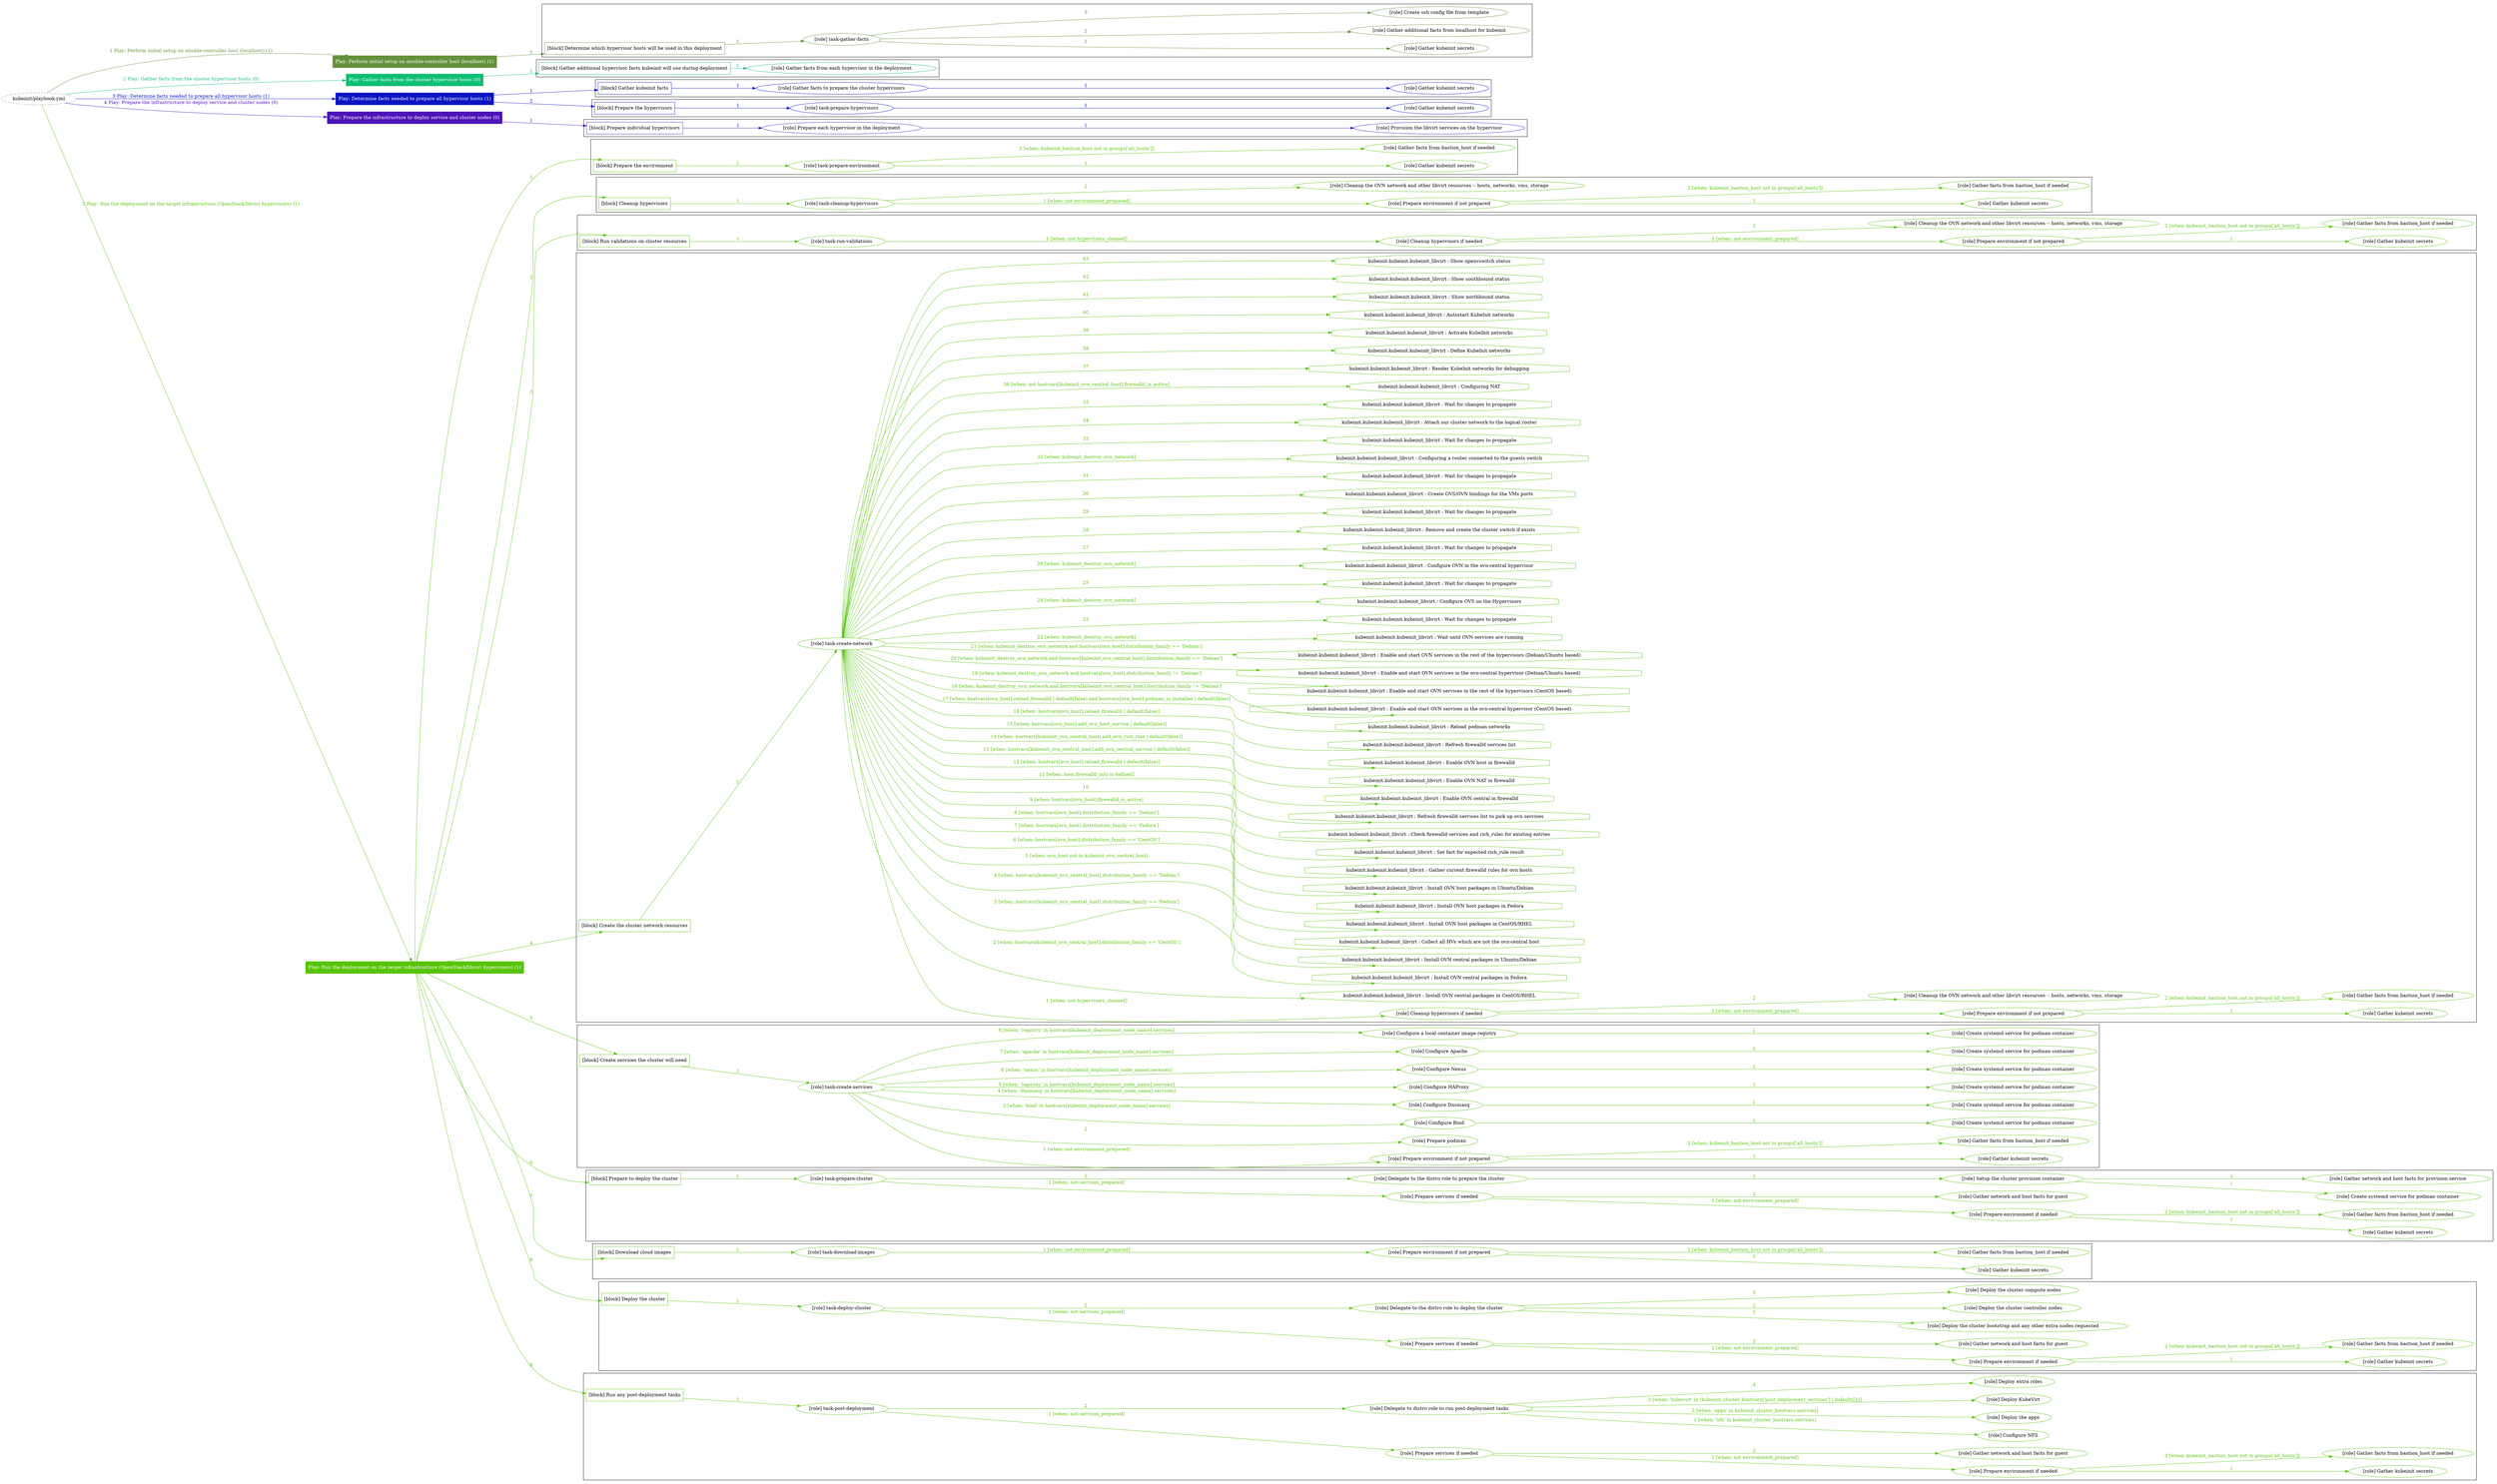 digraph {
	graph [concentrate=true ordering=in rankdir=LR ratio=fill]
	edge [esep=5 sep=10]
	"kubeinit/playbook.yml" [URL="/home/runner/work/kubeinit/kubeinit/kubeinit/playbook.yml" id=playbook_a481da6c style=dotted]
	"kubeinit/playbook.yml" -> play_8d96c7cd [label="1 Play: Perform initial setup on ansible-controller host (localhost) (1)" color="#63913b" fontcolor="#63913b" id=edge_play_8d96c7cd labeltooltip="1 Play: Perform initial setup on ansible-controller host (localhost) (1)" tooltip="1 Play: Perform initial setup on ansible-controller host (localhost) (1)"]
	subgraph "Play: Perform initial setup on ansible-controller host (localhost) (1)" {
		play_8d96c7cd [label="Play: Perform initial setup on ansible-controller host (localhost) (1)" URL="/home/runner/work/kubeinit/kubeinit/kubeinit/playbook.yml" color="#63913b" fontcolor="#ffffff" id=play_8d96c7cd shape=box style=filled tooltip=localhost]
		play_8d96c7cd -> block_1dfb485e [label=1 color="#63913b" fontcolor="#63913b" id=edge_block_1dfb485e labeltooltip=1 tooltip=1]
		subgraph cluster_block_1dfb485e {
			block_1dfb485e [label="[block] Determine which hypervisor hosts will be used in this deployment" URL="/home/runner/work/kubeinit/kubeinit/kubeinit/playbook.yml" color="#63913b" id=block_1dfb485e labeltooltip="Determine which hypervisor hosts will be used in this deployment" shape=box tooltip="Determine which hypervisor hosts will be used in this deployment"]
			block_1dfb485e -> role_a51b3388 [label="1 " color="#63913b" fontcolor="#63913b" id=edge_role_a51b3388 labeltooltip="1 " tooltip="1 "]
			subgraph "task-gather-facts" {
				role_a51b3388 [label="[role] task-gather-facts" URL="/home/runner/work/kubeinit/kubeinit/kubeinit/playbook.yml" color="#63913b" id=role_a51b3388 tooltip="task-gather-facts"]
				role_a51b3388 -> role_4494adc8 [label="1 " color="#63913b" fontcolor="#63913b" id=edge_role_4494adc8 labeltooltip="1 " tooltip="1 "]
				subgraph "Gather kubeinit secrets" {
					role_4494adc8 [label="[role] Gather kubeinit secrets" URL="/home/runner/.ansible/collections/ansible_collections/kubeinit/kubeinit/roles/kubeinit_prepare/tasks/build_hypervisors_group.yml" color="#63913b" id=role_4494adc8 tooltip="Gather kubeinit secrets"]
				}
				role_a51b3388 -> role_c60704ec [label="2 " color="#63913b" fontcolor="#63913b" id=edge_role_c60704ec labeltooltip="2 " tooltip="2 "]
				subgraph "Gather additional facts from localhost for kubeinit" {
					role_c60704ec [label="[role] Gather additional facts from localhost for kubeinit" URL="/home/runner/.ansible/collections/ansible_collections/kubeinit/kubeinit/roles/kubeinit_prepare/tasks/build_hypervisors_group.yml" color="#63913b" id=role_c60704ec tooltip="Gather additional facts from localhost for kubeinit"]
				}
				role_a51b3388 -> role_b88bd6cc [label="3 " color="#63913b" fontcolor="#63913b" id=edge_role_b88bd6cc labeltooltip="3 " tooltip="3 "]
				subgraph "Create ssh config file from template" {
					role_b88bd6cc [label="[role] Create ssh config file from template" URL="/home/runner/.ansible/collections/ansible_collections/kubeinit/kubeinit/roles/kubeinit_prepare/tasks/build_hypervisors_group.yml" color="#63913b" id=role_b88bd6cc tooltip="Create ssh config file from template"]
				}
			}
		}
	}
	"kubeinit/playbook.yml" -> play_53730e7e [label="2 Play: Gather facts from the cluster hypervisor hosts (0)" color="#0ebe76" fontcolor="#0ebe76" id=edge_play_53730e7e labeltooltip="2 Play: Gather facts from the cluster hypervisor hosts (0)" tooltip="2 Play: Gather facts from the cluster hypervisor hosts (0)"]
	subgraph "Play: Gather facts from the cluster hypervisor hosts (0)" {
		play_53730e7e [label="Play: Gather facts from the cluster hypervisor hosts (0)" URL="/home/runner/work/kubeinit/kubeinit/kubeinit/playbook.yml" color="#0ebe76" fontcolor="#ffffff" id=play_53730e7e shape=box style=filled tooltip="Play: Gather facts from the cluster hypervisor hosts (0)"]
		play_53730e7e -> block_fb040be0 [label=1 color="#0ebe76" fontcolor="#0ebe76" id=edge_block_fb040be0 labeltooltip=1 tooltip=1]
		subgraph cluster_block_fb040be0 {
			block_fb040be0 [label="[block] Gather additional hypervisor facts kubeinit will use during deployment" URL="/home/runner/work/kubeinit/kubeinit/kubeinit/playbook.yml" color="#0ebe76" id=block_fb040be0 labeltooltip="Gather additional hypervisor facts kubeinit will use during deployment" shape=box tooltip="Gather additional hypervisor facts kubeinit will use during deployment"]
			block_fb040be0 -> role_e7a84cef [label="1 " color="#0ebe76" fontcolor="#0ebe76" id=edge_role_e7a84cef labeltooltip="1 " tooltip="1 "]
			subgraph "Gather facts from each hypervisor in the deployment" {
				role_e7a84cef [label="[role] Gather facts from each hypervisor in the deployment" URL="/home/runner/work/kubeinit/kubeinit/kubeinit/playbook.yml" color="#0ebe76" id=role_e7a84cef tooltip="Gather facts from each hypervisor in the deployment"]
			}
		}
	}
	"kubeinit/playbook.yml" -> play_90d0d4e1 [label="3 Play: Determine facts needed to prepare all hypervisor hosts (1)" color="#0a14c2" fontcolor="#0a14c2" id=edge_play_90d0d4e1 labeltooltip="3 Play: Determine facts needed to prepare all hypervisor hosts (1)" tooltip="3 Play: Determine facts needed to prepare all hypervisor hosts (1)"]
	subgraph "Play: Determine facts needed to prepare all hypervisor hosts (1)" {
		play_90d0d4e1 [label="Play: Determine facts needed to prepare all hypervisor hosts (1)" URL="/home/runner/work/kubeinit/kubeinit/kubeinit/playbook.yml" color="#0a14c2" fontcolor="#ffffff" id=play_90d0d4e1 shape=box style=filled tooltip=localhost]
		play_90d0d4e1 -> block_6dba9d71 [label=1 color="#0a14c2" fontcolor="#0a14c2" id=edge_block_6dba9d71 labeltooltip=1 tooltip=1]
		subgraph cluster_block_6dba9d71 {
			block_6dba9d71 [label="[block] Gather kubeinit facts" URL="/home/runner/work/kubeinit/kubeinit/kubeinit/playbook.yml" color="#0a14c2" id=block_6dba9d71 labeltooltip="Gather kubeinit facts" shape=box tooltip="Gather kubeinit facts"]
			block_6dba9d71 -> role_1f6d4b8d [label="1 " color="#0a14c2" fontcolor="#0a14c2" id=edge_role_1f6d4b8d labeltooltip="1 " tooltip="1 "]
			subgraph "Gather facts to prepare the cluster hypervisors" {
				role_1f6d4b8d [label="[role] Gather facts to prepare the cluster hypervisors" URL="/home/runner/work/kubeinit/kubeinit/kubeinit/playbook.yml" color="#0a14c2" id=role_1f6d4b8d tooltip="Gather facts to prepare the cluster hypervisors"]
				role_1f6d4b8d -> role_5841e8c8 [label="1 " color="#0a14c2" fontcolor="#0a14c2" id=edge_role_5841e8c8 labeltooltip="1 " tooltip="1 "]
				subgraph "Gather kubeinit secrets" {
					role_5841e8c8 [label="[role] Gather kubeinit secrets" URL="/home/runner/.ansible/collections/ansible_collections/kubeinit/kubeinit/roles/kubeinit_prepare/tasks/gather_kubeinit_facts.yml" color="#0a14c2" id=role_5841e8c8 tooltip="Gather kubeinit secrets"]
				}
			}
		}
		play_90d0d4e1 -> block_761d8c6f [label=2 color="#0a14c2" fontcolor="#0a14c2" id=edge_block_761d8c6f labeltooltip=2 tooltip=2]
		subgraph cluster_block_761d8c6f {
			block_761d8c6f [label="[block] Prepare the hypervisors" URL="/home/runner/work/kubeinit/kubeinit/kubeinit/playbook.yml" color="#0a14c2" id=block_761d8c6f labeltooltip="Prepare the hypervisors" shape=box tooltip="Prepare the hypervisors"]
			block_761d8c6f -> role_d940565d [label="1 " color="#0a14c2" fontcolor="#0a14c2" id=edge_role_d940565d labeltooltip="1 " tooltip="1 "]
			subgraph "task-prepare-hypervisors" {
				role_d940565d [label="[role] task-prepare-hypervisors" URL="/home/runner/work/kubeinit/kubeinit/kubeinit/playbook.yml" color="#0a14c2" id=role_d940565d tooltip="task-prepare-hypervisors"]
				role_d940565d -> role_f3639e5b [label="1 " color="#0a14c2" fontcolor="#0a14c2" id=edge_role_f3639e5b labeltooltip="1 " tooltip="1 "]
				subgraph "Gather kubeinit secrets" {
					role_f3639e5b [label="[role] Gather kubeinit secrets" URL="/home/runner/.ansible/collections/ansible_collections/kubeinit/kubeinit/roles/kubeinit_prepare/tasks/gather_kubeinit_facts.yml" color="#0a14c2" id=role_f3639e5b tooltip="Gather kubeinit secrets"]
				}
			}
		}
	}
	"kubeinit/playbook.yml" -> play_47cdee0d [label="4 Play: Prepare the infrastructure to deploy service and cluster nodes (0)" color="#4c14b8" fontcolor="#4c14b8" id=edge_play_47cdee0d labeltooltip="4 Play: Prepare the infrastructure to deploy service and cluster nodes (0)" tooltip="4 Play: Prepare the infrastructure to deploy service and cluster nodes (0)"]
	subgraph "Play: Prepare the infrastructure to deploy service and cluster nodes (0)" {
		play_47cdee0d [label="Play: Prepare the infrastructure to deploy service and cluster nodes (0)" URL="/home/runner/work/kubeinit/kubeinit/kubeinit/playbook.yml" color="#4c14b8" fontcolor="#ffffff" id=play_47cdee0d shape=box style=filled tooltip="Play: Prepare the infrastructure to deploy service and cluster nodes (0)"]
		play_47cdee0d -> block_05b25e9f [label=1 color="#4c14b8" fontcolor="#4c14b8" id=edge_block_05b25e9f labeltooltip=1 tooltip=1]
		subgraph cluster_block_05b25e9f {
			block_05b25e9f [label="[block] Prepare individual hypervisors" URL="/home/runner/work/kubeinit/kubeinit/kubeinit/playbook.yml" color="#4c14b8" id=block_05b25e9f labeltooltip="Prepare individual hypervisors" shape=box tooltip="Prepare individual hypervisors"]
			block_05b25e9f -> role_08b9faf1 [label="1 " color="#4c14b8" fontcolor="#4c14b8" id=edge_role_08b9faf1 labeltooltip="1 " tooltip="1 "]
			subgraph "Prepare each hypervisor in the deployment" {
				role_08b9faf1 [label="[role] Prepare each hypervisor in the deployment" URL="/home/runner/work/kubeinit/kubeinit/kubeinit/playbook.yml" color="#4c14b8" id=role_08b9faf1 tooltip="Prepare each hypervisor in the deployment"]
				role_08b9faf1 -> role_e61d0107 [label="1 " color="#4c14b8" fontcolor="#4c14b8" id=edge_role_e61d0107 labeltooltip="1 " tooltip="1 "]
				subgraph "Provision the libvirt services on the hypervisor" {
					role_e61d0107 [label="[role] Provision the libvirt services on the hypervisor" URL="/home/runner/.ansible/collections/ansible_collections/kubeinit/kubeinit/roles/kubeinit_prepare/tasks/prepare_hypervisor.yml" color="#4c14b8" id=role_e61d0107 tooltip="Provision the libvirt services on the hypervisor"]
				}
			}
		}
	}
	"kubeinit/playbook.yml" -> play_2b1e8894 [label="5 Play: Run the deployment on the target infrastructure (OpenStack/libvirt hypervisors) (1)" color="#56c408" fontcolor="#56c408" id=edge_play_2b1e8894 labeltooltip="5 Play: Run the deployment on the target infrastructure (OpenStack/libvirt hypervisors) (1)" tooltip="5 Play: Run the deployment on the target infrastructure (OpenStack/libvirt hypervisors) (1)"]
	subgraph "Play: Run the deployment on the target infrastructure (OpenStack/libvirt hypervisors) (1)" {
		play_2b1e8894 [label="Play: Run the deployment on the target infrastructure (OpenStack/libvirt hypervisors) (1)" URL="/home/runner/work/kubeinit/kubeinit/kubeinit/playbook.yml" color="#56c408" fontcolor="#ffffff" id=play_2b1e8894 shape=box style=filled tooltip=localhost]
		play_2b1e8894 -> block_e8ffad5e [label=1 color="#56c408" fontcolor="#56c408" id=edge_block_e8ffad5e labeltooltip=1 tooltip=1]
		subgraph cluster_block_e8ffad5e {
			block_e8ffad5e [label="[block] Prepare the environment" URL="/home/runner/work/kubeinit/kubeinit/kubeinit/playbook.yml" color="#56c408" id=block_e8ffad5e labeltooltip="Prepare the environment" shape=box tooltip="Prepare the environment"]
			block_e8ffad5e -> role_08459fdc [label="1 " color="#56c408" fontcolor="#56c408" id=edge_role_08459fdc labeltooltip="1 " tooltip="1 "]
			subgraph "task-prepare-environment" {
				role_08459fdc [label="[role] task-prepare-environment" URL="/home/runner/work/kubeinit/kubeinit/kubeinit/playbook.yml" color="#56c408" id=role_08459fdc tooltip="task-prepare-environment"]
				role_08459fdc -> role_58b28433 [label="1 " color="#56c408" fontcolor="#56c408" id=edge_role_58b28433 labeltooltip="1 " tooltip="1 "]
				subgraph "Gather kubeinit secrets" {
					role_58b28433 [label="[role] Gather kubeinit secrets" URL="/home/runner/.ansible/collections/ansible_collections/kubeinit/kubeinit/roles/kubeinit_prepare/tasks/gather_kubeinit_facts.yml" color="#56c408" id=role_58b28433 tooltip="Gather kubeinit secrets"]
				}
				role_08459fdc -> role_aaddb25f [label="2 [when: kubeinit_bastion_host not in groups['all_hosts']]" color="#56c408" fontcolor="#56c408" id=edge_role_aaddb25f labeltooltip="2 [when: kubeinit_bastion_host not in groups['all_hosts']]" tooltip="2 [when: kubeinit_bastion_host not in groups['all_hosts']]"]
				subgraph "Gather facts from bastion_host if needed" {
					role_aaddb25f [label="[role] Gather facts from bastion_host if needed" URL="/home/runner/.ansible/collections/ansible_collections/kubeinit/kubeinit/roles/kubeinit_prepare/tasks/main.yml" color="#56c408" id=role_aaddb25f tooltip="Gather facts from bastion_host if needed"]
				}
			}
		}
		play_2b1e8894 -> block_43840a3e [label=2 color="#56c408" fontcolor="#56c408" id=edge_block_43840a3e labeltooltip=2 tooltip=2]
		subgraph cluster_block_43840a3e {
			block_43840a3e [label="[block] Cleanup hypervisors" URL="/home/runner/work/kubeinit/kubeinit/kubeinit/playbook.yml" color="#56c408" id=block_43840a3e labeltooltip="Cleanup hypervisors" shape=box tooltip="Cleanup hypervisors"]
			block_43840a3e -> role_13c1b594 [label="1 " color="#56c408" fontcolor="#56c408" id=edge_role_13c1b594 labeltooltip="1 " tooltip="1 "]
			subgraph "task-cleanup-hypervisors" {
				role_13c1b594 [label="[role] task-cleanup-hypervisors" URL="/home/runner/work/kubeinit/kubeinit/kubeinit/playbook.yml" color="#56c408" id=role_13c1b594 tooltip="task-cleanup-hypervisors"]
				role_13c1b594 -> role_4ed2cf7e [label="1 [when: not environment_prepared]" color="#56c408" fontcolor="#56c408" id=edge_role_4ed2cf7e labeltooltip="1 [when: not environment_prepared]" tooltip="1 [when: not environment_prepared]"]
				subgraph "Prepare environment if not prepared" {
					role_4ed2cf7e [label="[role] Prepare environment if not prepared" URL="/home/runner/.ansible/collections/ansible_collections/kubeinit/kubeinit/roles/kubeinit_libvirt/tasks/cleanup_hypervisors.yml" color="#56c408" id=role_4ed2cf7e tooltip="Prepare environment if not prepared"]
					role_4ed2cf7e -> role_157f8fd7 [label="1 " color="#56c408" fontcolor="#56c408" id=edge_role_157f8fd7 labeltooltip="1 " tooltip="1 "]
					subgraph "Gather kubeinit secrets" {
						role_157f8fd7 [label="[role] Gather kubeinit secrets" URL="/home/runner/.ansible/collections/ansible_collections/kubeinit/kubeinit/roles/kubeinit_prepare/tasks/gather_kubeinit_facts.yml" color="#56c408" id=role_157f8fd7 tooltip="Gather kubeinit secrets"]
					}
					role_4ed2cf7e -> role_2de36b1e [label="2 [when: kubeinit_bastion_host not in groups['all_hosts']]" color="#56c408" fontcolor="#56c408" id=edge_role_2de36b1e labeltooltip="2 [when: kubeinit_bastion_host not in groups['all_hosts']]" tooltip="2 [when: kubeinit_bastion_host not in groups['all_hosts']]"]
					subgraph "Gather facts from bastion_host if needed" {
						role_2de36b1e [label="[role] Gather facts from bastion_host if needed" URL="/home/runner/.ansible/collections/ansible_collections/kubeinit/kubeinit/roles/kubeinit_prepare/tasks/main.yml" color="#56c408" id=role_2de36b1e tooltip="Gather facts from bastion_host if needed"]
					}
				}
				role_13c1b594 -> role_fd999798 [label="2 " color="#56c408" fontcolor="#56c408" id=edge_role_fd999798 labeltooltip="2 " tooltip="2 "]
				subgraph "Cleanup the OVN network and other libvirt resources -- hosts, networks, vms, storage" {
					role_fd999798 [label="[role] Cleanup the OVN network and other libvirt resources -- hosts, networks, vms, storage" URL="/home/runner/.ansible/collections/ansible_collections/kubeinit/kubeinit/roles/kubeinit_libvirt/tasks/cleanup_hypervisors.yml" color="#56c408" id=role_fd999798 tooltip="Cleanup the OVN network and other libvirt resources -- hosts, networks, vms, storage"]
				}
			}
		}
		play_2b1e8894 -> block_ea950ac1 [label=3 color="#56c408" fontcolor="#56c408" id=edge_block_ea950ac1 labeltooltip=3 tooltip=3]
		subgraph cluster_block_ea950ac1 {
			block_ea950ac1 [label="[block] Run validations on cluster resources" URL="/home/runner/work/kubeinit/kubeinit/kubeinit/playbook.yml" color="#56c408" id=block_ea950ac1 labeltooltip="Run validations on cluster resources" shape=box tooltip="Run validations on cluster resources"]
			block_ea950ac1 -> role_c7897a48 [label="1 " color="#56c408" fontcolor="#56c408" id=edge_role_c7897a48 labeltooltip="1 " tooltip="1 "]
			subgraph "task-run-validations" {
				role_c7897a48 [label="[role] task-run-validations" URL="/home/runner/work/kubeinit/kubeinit/kubeinit/playbook.yml" color="#56c408" id=role_c7897a48 tooltip="task-run-validations"]
				role_c7897a48 -> role_8ffe5215 [label="1 [when: not hypervisors_cleaned]" color="#56c408" fontcolor="#56c408" id=edge_role_8ffe5215 labeltooltip="1 [when: not hypervisors_cleaned]" tooltip="1 [when: not hypervisors_cleaned]"]
				subgraph "Cleanup hypervisors if needed" {
					role_8ffe5215 [label="[role] Cleanup hypervisors if needed" URL="/home/runner/.ansible/collections/ansible_collections/kubeinit/kubeinit/roles/kubeinit_validations/tasks/main.yml" color="#56c408" id=role_8ffe5215 tooltip="Cleanup hypervisors if needed"]
					role_8ffe5215 -> role_fbcdbd2e [label="1 [when: not environment_prepared]" color="#56c408" fontcolor="#56c408" id=edge_role_fbcdbd2e labeltooltip="1 [when: not environment_prepared]" tooltip="1 [when: not environment_prepared]"]
					subgraph "Prepare environment if not prepared" {
						role_fbcdbd2e [label="[role] Prepare environment if not prepared" URL="/home/runner/.ansible/collections/ansible_collections/kubeinit/kubeinit/roles/kubeinit_libvirt/tasks/cleanup_hypervisors.yml" color="#56c408" id=role_fbcdbd2e tooltip="Prepare environment if not prepared"]
						role_fbcdbd2e -> role_3c07d6a0 [label="1 " color="#56c408" fontcolor="#56c408" id=edge_role_3c07d6a0 labeltooltip="1 " tooltip="1 "]
						subgraph "Gather kubeinit secrets" {
							role_3c07d6a0 [label="[role] Gather kubeinit secrets" URL="/home/runner/.ansible/collections/ansible_collections/kubeinit/kubeinit/roles/kubeinit_prepare/tasks/gather_kubeinit_facts.yml" color="#56c408" id=role_3c07d6a0 tooltip="Gather kubeinit secrets"]
						}
						role_fbcdbd2e -> role_24c51758 [label="2 [when: kubeinit_bastion_host not in groups['all_hosts']]" color="#56c408" fontcolor="#56c408" id=edge_role_24c51758 labeltooltip="2 [when: kubeinit_bastion_host not in groups['all_hosts']]" tooltip="2 [when: kubeinit_bastion_host not in groups['all_hosts']]"]
						subgraph "Gather facts from bastion_host if needed" {
							role_24c51758 [label="[role] Gather facts from bastion_host if needed" URL="/home/runner/.ansible/collections/ansible_collections/kubeinit/kubeinit/roles/kubeinit_prepare/tasks/main.yml" color="#56c408" id=role_24c51758 tooltip="Gather facts from bastion_host if needed"]
						}
					}
					role_8ffe5215 -> role_6931a688 [label="2 " color="#56c408" fontcolor="#56c408" id=edge_role_6931a688 labeltooltip="2 " tooltip="2 "]
					subgraph "Cleanup the OVN network and other libvirt resources -- hosts, networks, vms, storage" {
						role_6931a688 [label="[role] Cleanup the OVN network and other libvirt resources -- hosts, networks, vms, storage" URL="/home/runner/.ansible/collections/ansible_collections/kubeinit/kubeinit/roles/kubeinit_libvirt/tasks/cleanup_hypervisors.yml" color="#56c408" id=role_6931a688 tooltip="Cleanup the OVN network and other libvirt resources -- hosts, networks, vms, storage"]
					}
				}
			}
		}
		play_2b1e8894 -> block_7b0ff5c8 [label=4 color="#56c408" fontcolor="#56c408" id=edge_block_7b0ff5c8 labeltooltip=4 tooltip=4]
		subgraph cluster_block_7b0ff5c8 {
			block_7b0ff5c8 [label="[block] Create the cluster network resources" URL="/home/runner/work/kubeinit/kubeinit/kubeinit/playbook.yml" color="#56c408" id=block_7b0ff5c8 labeltooltip="Create the cluster network resources" shape=box tooltip="Create the cluster network resources"]
			block_7b0ff5c8 -> role_fa3f9e38 [label="1 " color="#56c408" fontcolor="#56c408" id=edge_role_fa3f9e38 labeltooltip="1 " tooltip="1 "]
			subgraph "task-create-network" {
				role_fa3f9e38 [label="[role] task-create-network" URL="/home/runner/work/kubeinit/kubeinit/kubeinit/playbook.yml" color="#56c408" id=role_fa3f9e38 tooltip="task-create-network"]
				role_fa3f9e38 -> role_1c509d0a [label="1 [when: not hypervisors_cleaned]" color="#56c408" fontcolor="#56c408" id=edge_role_1c509d0a labeltooltip="1 [when: not hypervisors_cleaned]" tooltip="1 [when: not hypervisors_cleaned]"]
				subgraph "Cleanup hypervisors if needed" {
					role_1c509d0a [label="[role] Cleanup hypervisors if needed" URL="/home/runner/.ansible/collections/ansible_collections/kubeinit/kubeinit/roles/kubeinit_libvirt/tasks/create_network.yml" color="#56c408" id=role_1c509d0a tooltip="Cleanup hypervisors if needed"]
					role_1c509d0a -> role_f23851d7 [label="1 [when: not environment_prepared]" color="#56c408" fontcolor="#56c408" id=edge_role_f23851d7 labeltooltip="1 [when: not environment_prepared]" tooltip="1 [when: not environment_prepared]"]
					subgraph "Prepare environment if not prepared" {
						role_f23851d7 [label="[role] Prepare environment if not prepared" URL="/home/runner/.ansible/collections/ansible_collections/kubeinit/kubeinit/roles/kubeinit_libvirt/tasks/cleanup_hypervisors.yml" color="#56c408" id=role_f23851d7 tooltip="Prepare environment if not prepared"]
						role_f23851d7 -> role_543fd645 [label="1 " color="#56c408" fontcolor="#56c408" id=edge_role_543fd645 labeltooltip="1 " tooltip="1 "]
						subgraph "Gather kubeinit secrets" {
							role_543fd645 [label="[role] Gather kubeinit secrets" URL="/home/runner/.ansible/collections/ansible_collections/kubeinit/kubeinit/roles/kubeinit_prepare/tasks/gather_kubeinit_facts.yml" color="#56c408" id=role_543fd645 tooltip="Gather kubeinit secrets"]
						}
						role_f23851d7 -> role_78c26e8c [label="2 [when: kubeinit_bastion_host not in groups['all_hosts']]" color="#56c408" fontcolor="#56c408" id=edge_role_78c26e8c labeltooltip="2 [when: kubeinit_bastion_host not in groups['all_hosts']]" tooltip="2 [when: kubeinit_bastion_host not in groups['all_hosts']]"]
						subgraph "Gather facts from bastion_host if needed" {
							role_78c26e8c [label="[role] Gather facts from bastion_host if needed" URL="/home/runner/.ansible/collections/ansible_collections/kubeinit/kubeinit/roles/kubeinit_prepare/tasks/main.yml" color="#56c408" id=role_78c26e8c tooltip="Gather facts from bastion_host if needed"]
						}
					}
					role_1c509d0a -> role_f7a07263 [label="2 " color="#56c408" fontcolor="#56c408" id=edge_role_f7a07263 labeltooltip="2 " tooltip="2 "]
					subgraph "Cleanup the OVN network and other libvirt resources -- hosts, networks, vms, storage" {
						role_f7a07263 [label="[role] Cleanup the OVN network and other libvirt resources -- hosts, networks, vms, storage" URL="/home/runner/.ansible/collections/ansible_collections/kubeinit/kubeinit/roles/kubeinit_libvirt/tasks/cleanup_hypervisors.yml" color="#56c408" id=role_f7a07263 tooltip="Cleanup the OVN network and other libvirt resources -- hosts, networks, vms, storage"]
					}
				}
				task_7ed2f3c5 [label="kubeinit.kubeinit.kubeinit_libvirt : Install OVN central packages in CentOS/RHEL" URL="/home/runner/.ansible/collections/ansible_collections/kubeinit/kubeinit/roles/kubeinit_libvirt/tasks/create_network.yml" color="#56c408" id=task_7ed2f3c5 shape=octagon tooltip="kubeinit.kubeinit.kubeinit_libvirt : Install OVN central packages in CentOS/RHEL"]
				role_fa3f9e38 -> task_7ed2f3c5 [label="2 [when: hostvars[kubeinit_ovn_central_host].distribution_family == 'CentOS']" color="#56c408" fontcolor="#56c408" id=edge_task_7ed2f3c5 labeltooltip="2 [when: hostvars[kubeinit_ovn_central_host].distribution_family == 'CentOS']" tooltip="2 [when: hostvars[kubeinit_ovn_central_host].distribution_family == 'CentOS']"]
				task_47973d02 [label="kubeinit.kubeinit.kubeinit_libvirt : Install OVN central packages in Fedora" URL="/home/runner/.ansible/collections/ansible_collections/kubeinit/kubeinit/roles/kubeinit_libvirt/tasks/create_network.yml" color="#56c408" id=task_47973d02 shape=octagon tooltip="kubeinit.kubeinit.kubeinit_libvirt : Install OVN central packages in Fedora"]
				role_fa3f9e38 -> task_47973d02 [label="3 [when: hostvars[kubeinit_ovn_central_host].distribution_family == 'Fedora']" color="#56c408" fontcolor="#56c408" id=edge_task_47973d02 labeltooltip="3 [when: hostvars[kubeinit_ovn_central_host].distribution_family == 'Fedora']" tooltip="3 [when: hostvars[kubeinit_ovn_central_host].distribution_family == 'Fedora']"]
				task_ab0a876a [label="kubeinit.kubeinit.kubeinit_libvirt : Install OVN central packages in Ubuntu/Debian" URL="/home/runner/.ansible/collections/ansible_collections/kubeinit/kubeinit/roles/kubeinit_libvirt/tasks/create_network.yml" color="#56c408" id=task_ab0a876a shape=octagon tooltip="kubeinit.kubeinit.kubeinit_libvirt : Install OVN central packages in Ubuntu/Debian"]
				role_fa3f9e38 -> task_ab0a876a [label="4 [when: hostvars[kubeinit_ovn_central_host].distribution_family == 'Debian']" color="#56c408" fontcolor="#56c408" id=edge_task_ab0a876a labeltooltip="4 [when: hostvars[kubeinit_ovn_central_host].distribution_family == 'Debian']" tooltip="4 [when: hostvars[kubeinit_ovn_central_host].distribution_family == 'Debian']"]
				task_b417206b [label="kubeinit.kubeinit.kubeinit_libvirt : Collect all HVs which are not the ovn-central host" URL="/home/runner/.ansible/collections/ansible_collections/kubeinit/kubeinit/roles/kubeinit_libvirt/tasks/create_network.yml" color="#56c408" id=task_b417206b shape=octagon tooltip="kubeinit.kubeinit.kubeinit_libvirt : Collect all HVs which are not the ovn-central host"]
				role_fa3f9e38 -> task_b417206b [label="5 [when: ovn_host not in kubeinit_ovn_central_host]" color="#56c408" fontcolor="#56c408" id=edge_task_b417206b labeltooltip="5 [when: ovn_host not in kubeinit_ovn_central_host]" tooltip="5 [when: ovn_host not in kubeinit_ovn_central_host]"]
				task_e3b6547d [label="kubeinit.kubeinit.kubeinit_libvirt : Install OVN host packages in CentOS/RHEL" URL="/home/runner/.ansible/collections/ansible_collections/kubeinit/kubeinit/roles/kubeinit_libvirt/tasks/create_network.yml" color="#56c408" id=task_e3b6547d shape=octagon tooltip="kubeinit.kubeinit.kubeinit_libvirt : Install OVN host packages in CentOS/RHEL"]
				role_fa3f9e38 -> task_e3b6547d [label="6 [when: hostvars[ovn_host].distribution_family == 'CentOS']" color="#56c408" fontcolor="#56c408" id=edge_task_e3b6547d labeltooltip="6 [when: hostvars[ovn_host].distribution_family == 'CentOS']" tooltip="6 [when: hostvars[ovn_host].distribution_family == 'CentOS']"]
				task_dd8fb243 [label="kubeinit.kubeinit.kubeinit_libvirt : Install OVN host packages in Fedora" URL="/home/runner/.ansible/collections/ansible_collections/kubeinit/kubeinit/roles/kubeinit_libvirt/tasks/create_network.yml" color="#56c408" id=task_dd8fb243 shape=octagon tooltip="kubeinit.kubeinit.kubeinit_libvirt : Install OVN host packages in Fedora"]
				role_fa3f9e38 -> task_dd8fb243 [label="7 [when: hostvars[ovn_host].distribution_family == 'Fedora']" color="#56c408" fontcolor="#56c408" id=edge_task_dd8fb243 labeltooltip="7 [when: hostvars[ovn_host].distribution_family == 'Fedora']" tooltip="7 [when: hostvars[ovn_host].distribution_family == 'Fedora']"]
				task_8cd9f10f [label="kubeinit.kubeinit.kubeinit_libvirt : Install OVN host packages in Ubuntu/Debian" URL="/home/runner/.ansible/collections/ansible_collections/kubeinit/kubeinit/roles/kubeinit_libvirt/tasks/create_network.yml" color="#56c408" id=task_8cd9f10f shape=octagon tooltip="kubeinit.kubeinit.kubeinit_libvirt : Install OVN host packages in Ubuntu/Debian"]
				role_fa3f9e38 -> task_8cd9f10f [label="8 [when: hostvars[ovn_host].distribution_family == 'Debian']" color="#56c408" fontcolor="#56c408" id=edge_task_8cd9f10f labeltooltip="8 [when: hostvars[ovn_host].distribution_family == 'Debian']" tooltip="8 [when: hostvars[ovn_host].distribution_family == 'Debian']"]
				task_f0afb11d [label="kubeinit.kubeinit.kubeinit_libvirt : Gather current firewalld rules for ovn hosts" URL="/home/runner/.ansible/collections/ansible_collections/kubeinit/kubeinit/roles/kubeinit_libvirt/tasks/create_network.yml" color="#56c408" id=task_f0afb11d shape=octagon tooltip="kubeinit.kubeinit.kubeinit_libvirt : Gather current firewalld rules for ovn hosts"]
				role_fa3f9e38 -> task_f0afb11d [label="9 [when: hostvars[ovn_host].firewalld_is_active]" color="#56c408" fontcolor="#56c408" id=edge_task_f0afb11d labeltooltip="9 [when: hostvars[ovn_host].firewalld_is_active]" tooltip="9 [when: hostvars[ovn_host].firewalld_is_active]"]
				task_f97f8edd [label="kubeinit.kubeinit.kubeinit_libvirt : Set fact for expected rich_rule result" URL="/home/runner/.ansible/collections/ansible_collections/kubeinit/kubeinit/roles/kubeinit_libvirt/tasks/create_network.yml" color="#56c408" id=task_f97f8edd shape=octagon tooltip="kubeinit.kubeinit.kubeinit_libvirt : Set fact for expected rich_rule result"]
				role_fa3f9e38 -> task_f97f8edd [label="10 " color="#56c408" fontcolor="#56c408" id=edge_task_f97f8edd labeltooltip="10 " tooltip="10 "]
				task_4bbb939c [label="kubeinit.kubeinit.kubeinit_libvirt : Check firewalld services and rich_rules for existing entries" URL="/home/runner/.ansible/collections/ansible_collections/kubeinit/kubeinit/roles/kubeinit_libvirt/tasks/create_network.yml" color="#56c408" id=task_4bbb939c shape=octagon tooltip="kubeinit.kubeinit.kubeinit_libvirt : Check firewalld services and rich_rules for existing entries"]
				role_fa3f9e38 -> task_4bbb939c [label="11 [when: item.firewalld_info is defined]" color="#56c408" fontcolor="#56c408" id=edge_task_4bbb939c labeltooltip="11 [when: item.firewalld_info is defined]" tooltip="11 [when: item.firewalld_info is defined]"]
				task_e490be33 [label="kubeinit.kubeinit.kubeinit_libvirt : Refresh firewalld services list to pick up ovn services" URL="/home/runner/.ansible/collections/ansible_collections/kubeinit/kubeinit/roles/kubeinit_libvirt/tasks/create_network.yml" color="#56c408" id=task_e490be33 shape=octagon tooltip="kubeinit.kubeinit.kubeinit_libvirt : Refresh firewalld services list to pick up ovn services"]
				role_fa3f9e38 -> task_e490be33 [label="12 [when: hostvars[ovn_host].reload_firewalld | default(false)]" color="#56c408" fontcolor="#56c408" id=edge_task_e490be33 labeltooltip="12 [when: hostvars[ovn_host].reload_firewalld | default(false)]" tooltip="12 [when: hostvars[ovn_host].reload_firewalld | default(false)]"]
				task_9e45f672 [label="kubeinit.kubeinit.kubeinit_libvirt : Enable OVN central in firewalld" URL="/home/runner/.ansible/collections/ansible_collections/kubeinit/kubeinit/roles/kubeinit_libvirt/tasks/create_network.yml" color="#56c408" id=task_9e45f672 shape=octagon tooltip="kubeinit.kubeinit.kubeinit_libvirt : Enable OVN central in firewalld"]
				role_fa3f9e38 -> task_9e45f672 [label="13 [when: hostvars[kubeinit_ovn_central_host].add_ovn_central_service | default(false)]" color="#56c408" fontcolor="#56c408" id=edge_task_9e45f672 labeltooltip="13 [when: hostvars[kubeinit_ovn_central_host].add_ovn_central_service | default(false)]" tooltip="13 [when: hostvars[kubeinit_ovn_central_host].add_ovn_central_service | default(false)]"]
				task_e1b2760a [label="kubeinit.kubeinit.kubeinit_libvirt : Enable OVN NAT in firewalld" URL="/home/runner/.ansible/collections/ansible_collections/kubeinit/kubeinit/roles/kubeinit_libvirt/tasks/create_network.yml" color="#56c408" id=task_e1b2760a shape=octagon tooltip="kubeinit.kubeinit.kubeinit_libvirt : Enable OVN NAT in firewalld"]
				role_fa3f9e38 -> task_e1b2760a [label="14 [when: hostvars[kubeinit_ovn_central_host].add_ovn_rich_rule | default(false)]" color="#56c408" fontcolor="#56c408" id=edge_task_e1b2760a labeltooltip="14 [when: hostvars[kubeinit_ovn_central_host].add_ovn_rich_rule | default(false)]" tooltip="14 [when: hostvars[kubeinit_ovn_central_host].add_ovn_rich_rule | default(false)]"]
				task_998abc11 [label="kubeinit.kubeinit.kubeinit_libvirt : Enable OVN host in firewalld" URL="/home/runner/.ansible/collections/ansible_collections/kubeinit/kubeinit/roles/kubeinit_libvirt/tasks/create_network.yml" color="#56c408" id=task_998abc11 shape=octagon tooltip="kubeinit.kubeinit.kubeinit_libvirt : Enable OVN host in firewalld"]
				role_fa3f9e38 -> task_998abc11 [label="15 [when: hostvars[ovn_host].add_ovn_host_service | default(false)]" color="#56c408" fontcolor="#56c408" id=edge_task_998abc11 labeltooltip="15 [when: hostvars[ovn_host].add_ovn_host_service | default(false)]" tooltip="15 [when: hostvars[ovn_host].add_ovn_host_service | default(false)]"]
				task_7ad6dc9f [label="kubeinit.kubeinit.kubeinit_libvirt : Refresh firewalld services list" URL="/home/runner/.ansible/collections/ansible_collections/kubeinit/kubeinit/roles/kubeinit_libvirt/tasks/create_network.yml" color="#56c408" id=task_7ad6dc9f shape=octagon tooltip="kubeinit.kubeinit.kubeinit_libvirt : Refresh firewalld services list"]
				role_fa3f9e38 -> task_7ad6dc9f [label="16 [when: hostvars[ovn_host].reload_firewalld | default(false)]" color="#56c408" fontcolor="#56c408" id=edge_task_7ad6dc9f labeltooltip="16 [when: hostvars[ovn_host].reload_firewalld | default(false)]" tooltip="16 [when: hostvars[ovn_host].reload_firewalld | default(false)]"]
				task_6de95c89 [label="kubeinit.kubeinit.kubeinit_libvirt : Reload podman networks" URL="/home/runner/.ansible/collections/ansible_collections/kubeinit/kubeinit/roles/kubeinit_libvirt/tasks/create_network.yml" color="#56c408" id=task_6de95c89 shape=octagon tooltip="kubeinit.kubeinit.kubeinit_libvirt : Reload podman networks"]
				role_fa3f9e38 -> task_6de95c89 [label="17 [when: hostvars[ovn_host].reload_firewalld | default(false) and hostvars[ovn_host].podman_is_installed | default(false)]" color="#56c408" fontcolor="#56c408" id=edge_task_6de95c89 labeltooltip="17 [when: hostvars[ovn_host].reload_firewalld | default(false) and hostvars[ovn_host].podman_is_installed | default(false)]" tooltip="17 [when: hostvars[ovn_host].reload_firewalld | default(false) and hostvars[ovn_host].podman_is_installed | default(false)]"]
				task_07bc0a16 [label="kubeinit.kubeinit.kubeinit_libvirt : Enable and start OVN services in the ovn-central hypervisor (CentOS based)" URL="/home/runner/.ansible/collections/ansible_collections/kubeinit/kubeinit/roles/kubeinit_libvirt/tasks/create_network.yml" color="#56c408" id=task_07bc0a16 shape=octagon tooltip="kubeinit.kubeinit.kubeinit_libvirt : Enable and start OVN services in the ovn-central hypervisor (CentOS based)"]
				role_fa3f9e38 -> task_07bc0a16 [label="18 [when: kubeinit_destroy_ovn_network and hostvars[kubeinit_ovn_central_host].distribution_family != 'Debian']" color="#56c408" fontcolor="#56c408" id=edge_task_07bc0a16 labeltooltip="18 [when: kubeinit_destroy_ovn_network and hostvars[kubeinit_ovn_central_host].distribution_family != 'Debian']" tooltip="18 [when: kubeinit_destroy_ovn_network and hostvars[kubeinit_ovn_central_host].distribution_family != 'Debian']"]
				task_28dca270 [label="kubeinit.kubeinit.kubeinit_libvirt : Enable and start OVN services in the rest of the hypervisors (CentOS based)" URL="/home/runner/.ansible/collections/ansible_collections/kubeinit/kubeinit/roles/kubeinit_libvirt/tasks/create_network.yml" color="#56c408" id=task_28dca270 shape=octagon tooltip="kubeinit.kubeinit.kubeinit_libvirt : Enable and start OVN services in the rest of the hypervisors (CentOS based)"]
				role_fa3f9e38 -> task_28dca270 [label="19 [when: kubeinit_destroy_ovn_network and hostvars[ovn_host].distribution_family != 'Debian']" color="#56c408" fontcolor="#56c408" id=edge_task_28dca270 labeltooltip="19 [when: kubeinit_destroy_ovn_network and hostvars[ovn_host].distribution_family != 'Debian']" tooltip="19 [when: kubeinit_destroy_ovn_network and hostvars[ovn_host].distribution_family != 'Debian']"]
				task_74096652 [label="kubeinit.kubeinit.kubeinit_libvirt : Enable and start OVN services in the ovn-central hypervisor (Debian/Ubuntu based)" URL="/home/runner/.ansible/collections/ansible_collections/kubeinit/kubeinit/roles/kubeinit_libvirt/tasks/create_network.yml" color="#56c408" id=task_74096652 shape=octagon tooltip="kubeinit.kubeinit.kubeinit_libvirt : Enable and start OVN services in the ovn-central hypervisor (Debian/Ubuntu based)"]
				role_fa3f9e38 -> task_74096652 [label="20 [when: kubeinit_destroy_ovn_network and hostvars[kubeinit_ovn_central_host].distribution_family == 'Debian']" color="#56c408" fontcolor="#56c408" id=edge_task_74096652 labeltooltip="20 [when: kubeinit_destroy_ovn_network and hostvars[kubeinit_ovn_central_host].distribution_family == 'Debian']" tooltip="20 [when: kubeinit_destroy_ovn_network and hostvars[kubeinit_ovn_central_host].distribution_family == 'Debian']"]
				task_540dbfd0 [label="kubeinit.kubeinit.kubeinit_libvirt : Enable and start OVN services in the rest of the hypervisors (Debian/Ubuntu based)" URL="/home/runner/.ansible/collections/ansible_collections/kubeinit/kubeinit/roles/kubeinit_libvirt/tasks/create_network.yml" color="#56c408" id=task_540dbfd0 shape=octagon tooltip="kubeinit.kubeinit.kubeinit_libvirt : Enable and start OVN services in the rest of the hypervisors (Debian/Ubuntu based)"]
				role_fa3f9e38 -> task_540dbfd0 [label="21 [when: kubeinit_destroy_ovn_network and hostvars[ovn_host].distribution_family == 'Debian']" color="#56c408" fontcolor="#56c408" id=edge_task_540dbfd0 labeltooltip="21 [when: kubeinit_destroy_ovn_network and hostvars[ovn_host].distribution_family == 'Debian']" tooltip="21 [when: kubeinit_destroy_ovn_network and hostvars[ovn_host].distribution_family == 'Debian']"]
				task_779a89ca [label="kubeinit.kubeinit.kubeinit_libvirt : Wait until OVN services are running" URL="/home/runner/.ansible/collections/ansible_collections/kubeinit/kubeinit/roles/kubeinit_libvirt/tasks/create_network.yml" color="#56c408" id=task_779a89ca shape=octagon tooltip="kubeinit.kubeinit.kubeinit_libvirt : Wait until OVN services are running"]
				role_fa3f9e38 -> task_779a89ca [label="22 [when: kubeinit_destroy_ovn_network]" color="#56c408" fontcolor="#56c408" id=edge_task_779a89ca labeltooltip="22 [when: kubeinit_destroy_ovn_network]" tooltip="22 [when: kubeinit_destroy_ovn_network]"]
				task_ef715361 [label="kubeinit.kubeinit.kubeinit_libvirt : Wait for changes to propagate" URL="/home/runner/.ansible/collections/ansible_collections/kubeinit/kubeinit/roles/kubeinit_libvirt/tasks/create_network.yml" color="#56c408" id=task_ef715361 shape=octagon tooltip="kubeinit.kubeinit.kubeinit_libvirt : Wait for changes to propagate"]
				role_fa3f9e38 -> task_ef715361 [label="23 " color="#56c408" fontcolor="#56c408" id=edge_task_ef715361 labeltooltip="23 " tooltip="23 "]
				task_0638247f [label="kubeinit.kubeinit.kubeinit_libvirt : Configure OVS on the Hypervisors" URL="/home/runner/.ansible/collections/ansible_collections/kubeinit/kubeinit/roles/kubeinit_libvirt/tasks/create_network.yml" color="#56c408" id=task_0638247f shape=octagon tooltip="kubeinit.kubeinit.kubeinit_libvirt : Configure OVS on the Hypervisors"]
				role_fa3f9e38 -> task_0638247f [label="24 [when: kubeinit_destroy_ovn_network]" color="#56c408" fontcolor="#56c408" id=edge_task_0638247f labeltooltip="24 [when: kubeinit_destroy_ovn_network]" tooltip="24 [when: kubeinit_destroy_ovn_network]"]
				task_dab499e6 [label="kubeinit.kubeinit.kubeinit_libvirt : Wait for changes to propagate" URL="/home/runner/.ansible/collections/ansible_collections/kubeinit/kubeinit/roles/kubeinit_libvirt/tasks/create_network.yml" color="#56c408" id=task_dab499e6 shape=octagon tooltip="kubeinit.kubeinit.kubeinit_libvirt : Wait for changes to propagate"]
				role_fa3f9e38 -> task_dab499e6 [label="25 " color="#56c408" fontcolor="#56c408" id=edge_task_dab499e6 labeltooltip="25 " tooltip="25 "]
				task_370c9130 [label="kubeinit.kubeinit.kubeinit_libvirt : Configure OVN in the ovn-central hypervisor" URL="/home/runner/.ansible/collections/ansible_collections/kubeinit/kubeinit/roles/kubeinit_libvirt/tasks/create_network.yml" color="#56c408" id=task_370c9130 shape=octagon tooltip="kubeinit.kubeinit.kubeinit_libvirt : Configure OVN in the ovn-central hypervisor"]
				role_fa3f9e38 -> task_370c9130 [label="26 [when: kubeinit_destroy_ovn_network]" color="#56c408" fontcolor="#56c408" id=edge_task_370c9130 labeltooltip="26 [when: kubeinit_destroy_ovn_network]" tooltip="26 [when: kubeinit_destroy_ovn_network]"]
				task_27dd744c [label="kubeinit.kubeinit.kubeinit_libvirt : Wait for changes to propagate" URL="/home/runner/.ansible/collections/ansible_collections/kubeinit/kubeinit/roles/kubeinit_libvirt/tasks/create_network.yml" color="#56c408" id=task_27dd744c shape=octagon tooltip="kubeinit.kubeinit.kubeinit_libvirt : Wait for changes to propagate"]
				role_fa3f9e38 -> task_27dd744c [label="27 " color="#56c408" fontcolor="#56c408" id=edge_task_27dd744c labeltooltip="27 " tooltip="27 "]
				task_1db952f1 [label="kubeinit.kubeinit.kubeinit_libvirt : Remove and create the cluster switch if exists" URL="/home/runner/.ansible/collections/ansible_collections/kubeinit/kubeinit/roles/kubeinit_libvirt/tasks/create_network.yml" color="#56c408" id=task_1db952f1 shape=octagon tooltip="kubeinit.kubeinit.kubeinit_libvirt : Remove and create the cluster switch if exists"]
				role_fa3f9e38 -> task_1db952f1 [label="28 " color="#56c408" fontcolor="#56c408" id=edge_task_1db952f1 labeltooltip="28 " tooltip="28 "]
				task_22ebbc50 [label="kubeinit.kubeinit.kubeinit_libvirt : Wait for changes to propagate" URL="/home/runner/.ansible/collections/ansible_collections/kubeinit/kubeinit/roles/kubeinit_libvirt/tasks/create_network.yml" color="#56c408" id=task_22ebbc50 shape=octagon tooltip="kubeinit.kubeinit.kubeinit_libvirt : Wait for changes to propagate"]
				role_fa3f9e38 -> task_22ebbc50 [label="29 " color="#56c408" fontcolor="#56c408" id=edge_task_22ebbc50 labeltooltip="29 " tooltip="29 "]
				task_28aaa9d6 [label="kubeinit.kubeinit.kubeinit_libvirt : Create OVS/OVN bindings for the VMs ports" URL="/home/runner/.ansible/collections/ansible_collections/kubeinit/kubeinit/roles/kubeinit_libvirt/tasks/create_network.yml" color="#56c408" id=task_28aaa9d6 shape=octagon tooltip="kubeinit.kubeinit.kubeinit_libvirt : Create OVS/OVN bindings for the VMs ports"]
				role_fa3f9e38 -> task_28aaa9d6 [label="30 " color="#56c408" fontcolor="#56c408" id=edge_task_28aaa9d6 labeltooltip="30 " tooltip="30 "]
				task_ca7cdb94 [label="kubeinit.kubeinit.kubeinit_libvirt : Wait for changes to propagate" URL="/home/runner/.ansible/collections/ansible_collections/kubeinit/kubeinit/roles/kubeinit_libvirt/tasks/create_network.yml" color="#56c408" id=task_ca7cdb94 shape=octagon tooltip="kubeinit.kubeinit.kubeinit_libvirt : Wait for changes to propagate"]
				role_fa3f9e38 -> task_ca7cdb94 [label="31 " color="#56c408" fontcolor="#56c408" id=edge_task_ca7cdb94 labeltooltip="31 " tooltip="31 "]
				task_d6d8f76f [label="kubeinit.kubeinit.kubeinit_libvirt : Configuring a router connected to the guests switch" URL="/home/runner/.ansible/collections/ansible_collections/kubeinit/kubeinit/roles/kubeinit_libvirt/tasks/create_network.yml" color="#56c408" id=task_d6d8f76f shape=octagon tooltip="kubeinit.kubeinit.kubeinit_libvirt : Configuring a router connected to the guests switch"]
				role_fa3f9e38 -> task_d6d8f76f [label="32 [when: kubeinit_destroy_ovn_network]" color="#56c408" fontcolor="#56c408" id=edge_task_d6d8f76f labeltooltip="32 [when: kubeinit_destroy_ovn_network]" tooltip="32 [when: kubeinit_destroy_ovn_network]"]
				task_2bf01484 [label="kubeinit.kubeinit.kubeinit_libvirt : Wait for changes to propagate" URL="/home/runner/.ansible/collections/ansible_collections/kubeinit/kubeinit/roles/kubeinit_libvirt/tasks/create_network.yml" color="#56c408" id=task_2bf01484 shape=octagon tooltip="kubeinit.kubeinit.kubeinit_libvirt : Wait for changes to propagate"]
				role_fa3f9e38 -> task_2bf01484 [label="33 " color="#56c408" fontcolor="#56c408" id=edge_task_2bf01484 labeltooltip="33 " tooltip="33 "]
				task_822a41e0 [label="kubeinit.kubeinit.kubeinit_libvirt : Attach our cluster network to the logical router" URL="/home/runner/.ansible/collections/ansible_collections/kubeinit/kubeinit/roles/kubeinit_libvirt/tasks/create_network.yml" color="#56c408" id=task_822a41e0 shape=octagon tooltip="kubeinit.kubeinit.kubeinit_libvirt : Attach our cluster network to the logical router"]
				role_fa3f9e38 -> task_822a41e0 [label="34 " color="#56c408" fontcolor="#56c408" id=edge_task_822a41e0 labeltooltip="34 " tooltip="34 "]
				task_39a15fe4 [label="kubeinit.kubeinit.kubeinit_libvirt : Wait for changes to propagate" URL="/home/runner/.ansible/collections/ansible_collections/kubeinit/kubeinit/roles/kubeinit_libvirt/tasks/create_network.yml" color="#56c408" id=task_39a15fe4 shape=octagon tooltip="kubeinit.kubeinit.kubeinit_libvirt : Wait for changes to propagate"]
				role_fa3f9e38 -> task_39a15fe4 [label="35 " color="#56c408" fontcolor="#56c408" id=edge_task_39a15fe4 labeltooltip="35 " tooltip="35 "]
				task_41db4910 [label="kubeinit.kubeinit.kubeinit_libvirt : Configuring NAT" URL="/home/runner/.ansible/collections/ansible_collections/kubeinit/kubeinit/roles/kubeinit_libvirt/tasks/create_network.yml" color="#56c408" id=task_41db4910 shape=octagon tooltip="kubeinit.kubeinit.kubeinit_libvirt : Configuring NAT"]
				role_fa3f9e38 -> task_41db4910 [label="36 [when: not hostvars[kubeinit_ovn_central_host].firewalld_is_active]" color="#56c408" fontcolor="#56c408" id=edge_task_41db4910 labeltooltip="36 [when: not hostvars[kubeinit_ovn_central_host].firewalld_is_active]" tooltip="36 [when: not hostvars[kubeinit_ovn_central_host].firewalld_is_active]"]
				task_334a440f [label="kubeinit.kubeinit.kubeinit_libvirt : Render KubeInit networks for debugging" URL="/home/runner/.ansible/collections/ansible_collections/kubeinit/kubeinit/roles/kubeinit_libvirt/tasks/create_network.yml" color="#56c408" id=task_334a440f shape=octagon tooltip="kubeinit.kubeinit.kubeinit_libvirt : Render KubeInit networks for debugging"]
				role_fa3f9e38 -> task_334a440f [label="37 " color="#56c408" fontcolor="#56c408" id=edge_task_334a440f labeltooltip="37 " tooltip="37 "]
				task_c0551ee5 [label="kubeinit.kubeinit.kubeinit_libvirt : Define KubeInit networks" URL="/home/runner/.ansible/collections/ansible_collections/kubeinit/kubeinit/roles/kubeinit_libvirt/tasks/create_network.yml" color="#56c408" id=task_c0551ee5 shape=octagon tooltip="kubeinit.kubeinit.kubeinit_libvirt : Define KubeInit networks"]
				role_fa3f9e38 -> task_c0551ee5 [label="38 " color="#56c408" fontcolor="#56c408" id=edge_task_c0551ee5 labeltooltip="38 " tooltip="38 "]
				task_62f2b1dd [label="kubeinit.kubeinit.kubeinit_libvirt : Activate KubeInit networks" URL="/home/runner/.ansible/collections/ansible_collections/kubeinit/kubeinit/roles/kubeinit_libvirt/tasks/create_network.yml" color="#56c408" id=task_62f2b1dd shape=octagon tooltip="kubeinit.kubeinit.kubeinit_libvirt : Activate KubeInit networks"]
				role_fa3f9e38 -> task_62f2b1dd [label="39 " color="#56c408" fontcolor="#56c408" id=edge_task_62f2b1dd labeltooltip="39 " tooltip="39 "]
				task_b0d1cfc5 [label="kubeinit.kubeinit.kubeinit_libvirt : Autostart KubeInit networks" URL="/home/runner/.ansible/collections/ansible_collections/kubeinit/kubeinit/roles/kubeinit_libvirt/tasks/create_network.yml" color="#56c408" id=task_b0d1cfc5 shape=octagon tooltip="kubeinit.kubeinit.kubeinit_libvirt : Autostart KubeInit networks"]
				role_fa3f9e38 -> task_b0d1cfc5 [label="40 " color="#56c408" fontcolor="#56c408" id=edge_task_b0d1cfc5 labeltooltip="40 " tooltip="40 "]
				task_974a35d8 [label="kubeinit.kubeinit.kubeinit_libvirt : Show northbound status" URL="/home/runner/.ansible/collections/ansible_collections/kubeinit/kubeinit/roles/kubeinit_libvirt/tasks/create_network.yml" color="#56c408" id=task_974a35d8 shape=octagon tooltip="kubeinit.kubeinit.kubeinit_libvirt : Show northbound status"]
				role_fa3f9e38 -> task_974a35d8 [label="41 " color="#56c408" fontcolor="#56c408" id=edge_task_974a35d8 labeltooltip="41 " tooltip="41 "]
				task_ef644942 [label="kubeinit.kubeinit.kubeinit_libvirt : Show southbound status" URL="/home/runner/.ansible/collections/ansible_collections/kubeinit/kubeinit/roles/kubeinit_libvirt/tasks/create_network.yml" color="#56c408" id=task_ef644942 shape=octagon tooltip="kubeinit.kubeinit.kubeinit_libvirt : Show southbound status"]
				role_fa3f9e38 -> task_ef644942 [label="42 " color="#56c408" fontcolor="#56c408" id=edge_task_ef644942 labeltooltip="42 " tooltip="42 "]
				task_bab20a3f [label="kubeinit.kubeinit.kubeinit_libvirt : Show openvswitch status" URL="/home/runner/.ansible/collections/ansible_collections/kubeinit/kubeinit/roles/kubeinit_libvirt/tasks/create_network.yml" color="#56c408" id=task_bab20a3f shape=octagon tooltip="kubeinit.kubeinit.kubeinit_libvirt : Show openvswitch status"]
				role_fa3f9e38 -> task_bab20a3f [label="43 " color="#56c408" fontcolor="#56c408" id=edge_task_bab20a3f labeltooltip="43 " tooltip="43 "]
			}
		}
		play_2b1e8894 -> block_9f7322e9 [label=5 color="#56c408" fontcolor="#56c408" id=edge_block_9f7322e9 labeltooltip=5 tooltip=5]
		subgraph cluster_block_9f7322e9 {
			block_9f7322e9 [label="[block] Create services the cluster will need" URL="/home/runner/work/kubeinit/kubeinit/kubeinit/playbook.yml" color="#56c408" id=block_9f7322e9 labeltooltip="Create services the cluster will need" shape=box tooltip="Create services the cluster will need"]
			block_9f7322e9 -> role_1724f24a [label="1 " color="#56c408" fontcolor="#56c408" id=edge_role_1724f24a labeltooltip="1 " tooltip="1 "]
			subgraph "task-create-services" {
				role_1724f24a [label="[role] task-create-services" URL="/home/runner/work/kubeinit/kubeinit/kubeinit/playbook.yml" color="#56c408" id=role_1724f24a tooltip="task-create-services"]
				role_1724f24a -> role_fe66de72 [label="1 [when: not environment_prepared]" color="#56c408" fontcolor="#56c408" id=edge_role_fe66de72 labeltooltip="1 [when: not environment_prepared]" tooltip="1 [when: not environment_prepared]"]
				subgraph "Prepare environment if not prepared" {
					role_fe66de72 [label="[role] Prepare environment if not prepared" URL="/home/runner/.ansible/collections/ansible_collections/kubeinit/kubeinit/roles/kubeinit_services/tasks/main.yml" color="#56c408" id=role_fe66de72 tooltip="Prepare environment if not prepared"]
					role_fe66de72 -> role_1955485b [label="1 " color="#56c408" fontcolor="#56c408" id=edge_role_1955485b labeltooltip="1 " tooltip="1 "]
					subgraph "Gather kubeinit secrets" {
						role_1955485b [label="[role] Gather kubeinit secrets" URL="/home/runner/.ansible/collections/ansible_collections/kubeinit/kubeinit/roles/kubeinit_prepare/tasks/gather_kubeinit_facts.yml" color="#56c408" id=role_1955485b tooltip="Gather kubeinit secrets"]
					}
					role_fe66de72 -> role_495445e8 [label="2 [when: kubeinit_bastion_host not in groups['all_hosts']]" color="#56c408" fontcolor="#56c408" id=edge_role_495445e8 labeltooltip="2 [when: kubeinit_bastion_host not in groups['all_hosts']]" tooltip="2 [when: kubeinit_bastion_host not in groups['all_hosts']]"]
					subgraph "Gather facts from bastion_host if needed" {
						role_495445e8 [label="[role] Gather facts from bastion_host if needed" URL="/home/runner/.ansible/collections/ansible_collections/kubeinit/kubeinit/roles/kubeinit_prepare/tasks/main.yml" color="#56c408" id=role_495445e8 tooltip="Gather facts from bastion_host if needed"]
					}
				}
				role_1724f24a -> role_ac5f10e0 [label="2 " color="#56c408" fontcolor="#56c408" id=edge_role_ac5f10e0 labeltooltip="2 " tooltip="2 "]
				subgraph "Prepare podman" {
					role_ac5f10e0 [label="[role] Prepare podman" URL="/home/runner/.ansible/collections/ansible_collections/kubeinit/kubeinit/roles/kubeinit_services/tasks/00_create_service_pod.yml" color="#56c408" id=role_ac5f10e0 tooltip="Prepare podman"]
				}
				role_1724f24a -> role_cb5c2b51 [label="3 [when: 'bind' in hostvars[kubeinit_deployment_node_name].services]" color="#56c408" fontcolor="#56c408" id=edge_role_cb5c2b51 labeltooltip="3 [when: 'bind' in hostvars[kubeinit_deployment_node_name].services]" tooltip="3 [when: 'bind' in hostvars[kubeinit_deployment_node_name].services]"]
				subgraph "Configure Bind" {
					role_cb5c2b51 [label="[role] Configure Bind" URL="/home/runner/.ansible/collections/ansible_collections/kubeinit/kubeinit/roles/kubeinit_services/tasks/start_services_containers.yml" color="#56c408" id=role_cb5c2b51 tooltip="Configure Bind"]
					role_cb5c2b51 -> role_4ccf647a [label="1 " color="#56c408" fontcolor="#56c408" id=edge_role_4ccf647a labeltooltip="1 " tooltip="1 "]
					subgraph "Create systemd service for podman container" {
						role_4ccf647a [label="[role] Create systemd service for podman container" URL="/home/runner/.ansible/collections/ansible_collections/kubeinit/kubeinit/roles/kubeinit_bind/tasks/main.yml" color="#56c408" id=role_4ccf647a tooltip="Create systemd service for podman container"]
					}
				}
				role_1724f24a -> role_35ec4b3f [label="4 [when: 'dnsmasq' in hostvars[kubeinit_deployment_node_name].services]" color="#56c408" fontcolor="#56c408" id=edge_role_35ec4b3f labeltooltip="4 [when: 'dnsmasq' in hostvars[kubeinit_deployment_node_name].services]" tooltip="4 [when: 'dnsmasq' in hostvars[kubeinit_deployment_node_name].services]"]
				subgraph "Configure Dnsmasq" {
					role_35ec4b3f [label="[role] Configure Dnsmasq" URL="/home/runner/.ansible/collections/ansible_collections/kubeinit/kubeinit/roles/kubeinit_services/tasks/start_services_containers.yml" color="#56c408" id=role_35ec4b3f tooltip="Configure Dnsmasq"]
					role_35ec4b3f -> role_f4f2000b [label="1 " color="#56c408" fontcolor="#56c408" id=edge_role_f4f2000b labeltooltip="1 " tooltip="1 "]
					subgraph "Create systemd service for podman container" {
						role_f4f2000b [label="[role] Create systemd service for podman container" URL="/home/runner/.ansible/collections/ansible_collections/kubeinit/kubeinit/roles/kubeinit_dnsmasq/tasks/main.yml" color="#56c408" id=role_f4f2000b tooltip="Create systemd service for podman container"]
					}
				}
				role_1724f24a -> role_9191ed31 [label="5 [when: 'haproxy' in hostvars[kubeinit_deployment_node_name].services]" color="#56c408" fontcolor="#56c408" id=edge_role_9191ed31 labeltooltip="5 [when: 'haproxy' in hostvars[kubeinit_deployment_node_name].services]" tooltip="5 [when: 'haproxy' in hostvars[kubeinit_deployment_node_name].services]"]
				subgraph "Configure HAProxy" {
					role_9191ed31 [label="[role] Configure HAProxy" URL="/home/runner/.ansible/collections/ansible_collections/kubeinit/kubeinit/roles/kubeinit_services/tasks/start_services_containers.yml" color="#56c408" id=role_9191ed31 tooltip="Configure HAProxy"]
					role_9191ed31 -> role_0cd6f430 [label="1 " color="#56c408" fontcolor="#56c408" id=edge_role_0cd6f430 labeltooltip="1 " tooltip="1 "]
					subgraph "Create systemd service for podman container" {
						role_0cd6f430 [label="[role] Create systemd service for podman container" URL="/home/runner/.ansible/collections/ansible_collections/kubeinit/kubeinit/roles/kubeinit_haproxy/tasks/main.yml" color="#56c408" id=role_0cd6f430 tooltip="Create systemd service for podman container"]
					}
				}
				role_1724f24a -> role_89761013 [label="6 [when: 'nexus' in hostvars[kubeinit_deployment_node_name].services]" color="#56c408" fontcolor="#56c408" id=edge_role_89761013 labeltooltip="6 [when: 'nexus' in hostvars[kubeinit_deployment_node_name].services]" tooltip="6 [when: 'nexus' in hostvars[kubeinit_deployment_node_name].services]"]
				subgraph "Configure Nexus" {
					role_89761013 [label="[role] Configure Nexus" URL="/home/runner/.ansible/collections/ansible_collections/kubeinit/kubeinit/roles/kubeinit_services/tasks/start_services_containers.yml" color="#56c408" id=role_89761013 tooltip="Configure Nexus"]
					role_89761013 -> role_5c2c4a3f [label="1 " color="#56c408" fontcolor="#56c408" id=edge_role_5c2c4a3f labeltooltip="1 " tooltip="1 "]
					subgraph "Create systemd service for podman container" {
						role_5c2c4a3f [label="[role] Create systemd service for podman container" URL="/home/runner/.ansible/collections/ansible_collections/kubeinit/kubeinit/roles/kubeinit_nexus/tasks/main.yml" color="#56c408" id=role_5c2c4a3f tooltip="Create systemd service for podman container"]
					}
				}
				role_1724f24a -> role_65391122 [label="7 [when: 'apache' in hostvars[kubeinit_deployment_node_name].services]" color="#56c408" fontcolor="#56c408" id=edge_role_65391122 labeltooltip="7 [when: 'apache' in hostvars[kubeinit_deployment_node_name].services]" tooltip="7 [when: 'apache' in hostvars[kubeinit_deployment_node_name].services]"]
				subgraph "Configure Apache" {
					role_65391122 [label="[role] Configure Apache" URL="/home/runner/.ansible/collections/ansible_collections/kubeinit/kubeinit/roles/kubeinit_services/tasks/start_services_containers.yml" color="#56c408" id=role_65391122 tooltip="Configure Apache"]
					role_65391122 -> role_bb30b865 [label="1 " color="#56c408" fontcolor="#56c408" id=edge_role_bb30b865 labeltooltip="1 " tooltip="1 "]
					subgraph "Create systemd service for podman container" {
						role_bb30b865 [label="[role] Create systemd service for podman container" URL="/home/runner/.ansible/collections/ansible_collections/kubeinit/kubeinit/roles/kubeinit_apache/tasks/main.yml" color="#56c408" id=role_bb30b865 tooltip="Create systemd service for podman container"]
					}
				}
				role_1724f24a -> role_0d4f2bab [label="8 [when: 'registry' in hostvars[kubeinit_deployment_node_name].services]" color="#56c408" fontcolor="#56c408" id=edge_role_0d4f2bab labeltooltip="8 [when: 'registry' in hostvars[kubeinit_deployment_node_name].services]" tooltip="8 [when: 'registry' in hostvars[kubeinit_deployment_node_name].services]"]
				subgraph "Configure a local container image registry" {
					role_0d4f2bab [label="[role] Configure a local container image registry" URL="/home/runner/.ansible/collections/ansible_collections/kubeinit/kubeinit/roles/kubeinit_services/tasks/start_services_containers.yml" color="#56c408" id=role_0d4f2bab tooltip="Configure a local container image registry"]
					role_0d4f2bab -> role_472737da [label="1 " color="#56c408" fontcolor="#56c408" id=edge_role_472737da labeltooltip="1 " tooltip="1 "]
					subgraph "Create systemd service for podman container" {
						role_472737da [label="[role] Create systemd service for podman container" URL="/home/runner/.ansible/collections/ansible_collections/kubeinit/kubeinit/roles/kubeinit_registry/tasks/main.yml" color="#56c408" id=role_472737da tooltip="Create systemd service for podman container"]
					}
				}
			}
		}
		play_2b1e8894 -> block_dcfce451 [label=6 color="#56c408" fontcolor="#56c408" id=edge_block_dcfce451 labeltooltip=6 tooltip=6]
		subgraph cluster_block_dcfce451 {
			block_dcfce451 [label="[block] Prepare to deploy the cluster" URL="/home/runner/work/kubeinit/kubeinit/kubeinit/playbook.yml" color="#56c408" id=block_dcfce451 labeltooltip="Prepare to deploy the cluster" shape=box tooltip="Prepare to deploy the cluster"]
			block_dcfce451 -> role_fd03016f [label="1 " color="#56c408" fontcolor="#56c408" id=edge_role_fd03016f labeltooltip="1 " tooltip="1 "]
			subgraph "task-prepare-cluster" {
				role_fd03016f [label="[role] task-prepare-cluster" URL="/home/runner/work/kubeinit/kubeinit/kubeinit/playbook.yml" color="#56c408" id=role_fd03016f tooltip="task-prepare-cluster"]
				role_fd03016f -> role_c303c24b [label="1 [when: not services_prepared]" color="#56c408" fontcolor="#56c408" id=edge_role_c303c24b labeltooltip="1 [when: not services_prepared]" tooltip="1 [when: not services_prepared]"]
				subgraph "Prepare services if needed" {
					role_c303c24b [label="[role] Prepare services if needed" URL="/home/runner/.ansible/collections/ansible_collections/kubeinit/kubeinit/roles/kubeinit_prepare/tasks/prepare_cluster.yml" color="#56c408" id=role_c303c24b tooltip="Prepare services if needed"]
					role_c303c24b -> role_ea604188 [label="1 [when: not environment_prepared]" color="#56c408" fontcolor="#56c408" id=edge_role_ea604188 labeltooltip="1 [when: not environment_prepared]" tooltip="1 [when: not environment_prepared]"]
					subgraph "Prepare environment if needed" {
						role_ea604188 [label="[role] Prepare environment if needed" URL="/home/runner/.ansible/collections/ansible_collections/kubeinit/kubeinit/roles/kubeinit_services/tasks/prepare_services.yml" color="#56c408" id=role_ea604188 tooltip="Prepare environment if needed"]
						role_ea604188 -> role_e752fac8 [label="1 " color="#56c408" fontcolor="#56c408" id=edge_role_e752fac8 labeltooltip="1 " tooltip="1 "]
						subgraph "Gather kubeinit secrets" {
							role_e752fac8 [label="[role] Gather kubeinit secrets" URL="/home/runner/.ansible/collections/ansible_collections/kubeinit/kubeinit/roles/kubeinit_prepare/tasks/gather_kubeinit_facts.yml" color="#56c408" id=role_e752fac8 tooltip="Gather kubeinit secrets"]
						}
						role_ea604188 -> role_8e3f7446 [label="2 [when: kubeinit_bastion_host not in groups['all_hosts']]" color="#56c408" fontcolor="#56c408" id=edge_role_8e3f7446 labeltooltip="2 [when: kubeinit_bastion_host not in groups['all_hosts']]" tooltip="2 [when: kubeinit_bastion_host not in groups['all_hosts']]"]
						subgraph "Gather facts from bastion_host if needed" {
							role_8e3f7446 [label="[role] Gather facts from bastion_host if needed" URL="/home/runner/.ansible/collections/ansible_collections/kubeinit/kubeinit/roles/kubeinit_prepare/tasks/main.yml" color="#56c408" id=role_8e3f7446 tooltip="Gather facts from bastion_host if needed"]
						}
					}
					role_c303c24b -> role_25c5975a [label="2 " color="#56c408" fontcolor="#56c408" id=edge_role_25c5975a labeltooltip="2 " tooltip="2 "]
					subgraph "Gather network and host facts for guest" {
						role_25c5975a [label="[role] Gather network and host facts for guest" URL="/home/runner/.ansible/collections/ansible_collections/kubeinit/kubeinit/roles/kubeinit_services/tasks/prepare_services.yml" color="#56c408" id=role_25c5975a tooltip="Gather network and host facts for guest"]
					}
				}
				role_fd03016f -> role_b5fae357 [label="2 " color="#56c408" fontcolor="#56c408" id=edge_role_b5fae357 labeltooltip="2 " tooltip="2 "]
				subgraph "Delegate to the distro role to prepare the cluster" {
					role_b5fae357 [label="[role] Delegate to the distro role to prepare the cluster" URL="/home/runner/.ansible/collections/ansible_collections/kubeinit/kubeinit/roles/kubeinit_prepare/tasks/prepare_cluster.yml" color="#56c408" id=role_b5fae357 tooltip="Delegate to the distro role to prepare the cluster"]
					role_b5fae357 -> role_00cdcc36 [label="1 " color="#56c408" fontcolor="#56c408" id=edge_role_00cdcc36 labeltooltip="1 " tooltip="1 "]
					subgraph "Setup the cluster provision container" {
						role_00cdcc36 [label="[role] Setup the cluster provision container" URL="/home/runner/.ansible/collections/ansible_collections/kubeinit/kubeinit/roles/kubeinit_openshift/tasks/prepare_cluster.yml" color="#56c408" id=role_00cdcc36 tooltip="Setup the cluster provision container"]
						role_00cdcc36 -> role_d42a23e9 [label="1 " color="#56c408" fontcolor="#56c408" id=edge_role_d42a23e9 labeltooltip="1 " tooltip="1 "]
						subgraph "Create systemd service for podman container" {
							role_d42a23e9 [label="[role] Create systemd service for podman container" URL="/home/runner/.ansible/collections/ansible_collections/kubeinit/kubeinit/roles/kubeinit_services/tasks/create_provision_container.yml" color="#56c408" id=role_d42a23e9 tooltip="Create systemd service for podman container"]
						}
						role_00cdcc36 -> role_db2d2960 [label="2 " color="#56c408" fontcolor="#56c408" id=edge_role_db2d2960 labeltooltip="2 " tooltip="2 "]
						subgraph "Gather network and host facts for provision service" {
							role_db2d2960 [label="[role] Gather network and host facts for provision service" URL="/home/runner/.ansible/collections/ansible_collections/kubeinit/kubeinit/roles/kubeinit_services/tasks/create_provision_container.yml" color="#56c408" id=role_db2d2960 tooltip="Gather network and host facts for provision service"]
						}
					}
				}
			}
		}
		play_2b1e8894 -> block_45e0227f [label=7 color="#56c408" fontcolor="#56c408" id=edge_block_45e0227f labeltooltip=7 tooltip=7]
		subgraph cluster_block_45e0227f {
			block_45e0227f [label="[block] Download cloud images" URL="/home/runner/work/kubeinit/kubeinit/kubeinit/playbook.yml" color="#56c408" id=block_45e0227f labeltooltip="Download cloud images" shape=box tooltip="Download cloud images"]
			block_45e0227f -> role_9529bdb0 [label="1 " color="#56c408" fontcolor="#56c408" id=edge_role_9529bdb0 labeltooltip="1 " tooltip="1 "]
			subgraph "task-download-images" {
				role_9529bdb0 [label="[role] task-download-images" URL="/home/runner/work/kubeinit/kubeinit/kubeinit/playbook.yml" color="#56c408" id=role_9529bdb0 tooltip="task-download-images"]
				role_9529bdb0 -> role_7a095c48 [label="1 [when: not environment_prepared]" color="#56c408" fontcolor="#56c408" id=edge_role_7a095c48 labeltooltip="1 [when: not environment_prepared]" tooltip="1 [when: not environment_prepared]"]
				subgraph "Prepare environment if not prepared" {
					role_7a095c48 [label="[role] Prepare environment if not prepared" URL="/home/runner/.ansible/collections/ansible_collections/kubeinit/kubeinit/roles/kubeinit_libvirt/tasks/download_cloud_images.yml" color="#56c408" id=role_7a095c48 tooltip="Prepare environment if not prepared"]
					role_7a095c48 -> role_5c7a5d70 [label="1 " color="#56c408" fontcolor="#56c408" id=edge_role_5c7a5d70 labeltooltip="1 " tooltip="1 "]
					subgraph "Gather kubeinit secrets" {
						role_5c7a5d70 [label="[role] Gather kubeinit secrets" URL="/home/runner/.ansible/collections/ansible_collections/kubeinit/kubeinit/roles/kubeinit_prepare/tasks/gather_kubeinit_facts.yml" color="#56c408" id=role_5c7a5d70 tooltip="Gather kubeinit secrets"]
					}
					role_7a095c48 -> role_0e570a05 [label="2 [when: kubeinit_bastion_host not in groups['all_hosts']]" color="#56c408" fontcolor="#56c408" id=edge_role_0e570a05 labeltooltip="2 [when: kubeinit_bastion_host not in groups['all_hosts']]" tooltip="2 [when: kubeinit_bastion_host not in groups['all_hosts']]"]
					subgraph "Gather facts from bastion_host if needed" {
						role_0e570a05 [label="[role] Gather facts from bastion_host if needed" URL="/home/runner/.ansible/collections/ansible_collections/kubeinit/kubeinit/roles/kubeinit_prepare/tasks/main.yml" color="#56c408" id=role_0e570a05 tooltip="Gather facts from bastion_host if needed"]
					}
				}
			}
		}
		play_2b1e8894 -> block_823f0c39 [label=8 color="#56c408" fontcolor="#56c408" id=edge_block_823f0c39 labeltooltip=8 tooltip=8]
		subgraph cluster_block_823f0c39 {
			block_823f0c39 [label="[block] Deploy the cluster" URL="/home/runner/work/kubeinit/kubeinit/kubeinit/playbook.yml" color="#56c408" id=block_823f0c39 labeltooltip="Deploy the cluster" shape=box tooltip="Deploy the cluster"]
			block_823f0c39 -> role_861fb532 [label="1 " color="#56c408" fontcolor="#56c408" id=edge_role_861fb532 labeltooltip="1 " tooltip="1 "]
			subgraph "task-deploy-cluster" {
				role_861fb532 [label="[role] task-deploy-cluster" URL="/home/runner/work/kubeinit/kubeinit/kubeinit/playbook.yml" color="#56c408" id=role_861fb532 tooltip="task-deploy-cluster"]
				role_861fb532 -> role_f246a053 [label="1 [when: not services_prepared]" color="#56c408" fontcolor="#56c408" id=edge_role_f246a053 labeltooltip="1 [when: not services_prepared]" tooltip="1 [when: not services_prepared]"]
				subgraph "Prepare services if needed" {
					role_f246a053 [label="[role] Prepare services if needed" URL="/home/runner/.ansible/collections/ansible_collections/kubeinit/kubeinit/roles/kubeinit_prepare/tasks/deploy_cluster.yml" color="#56c408" id=role_f246a053 tooltip="Prepare services if needed"]
					role_f246a053 -> role_ea69e5e8 [label="1 [when: not environment_prepared]" color="#56c408" fontcolor="#56c408" id=edge_role_ea69e5e8 labeltooltip="1 [when: not environment_prepared]" tooltip="1 [when: not environment_prepared]"]
					subgraph "Prepare environment if needed" {
						role_ea69e5e8 [label="[role] Prepare environment if needed" URL="/home/runner/.ansible/collections/ansible_collections/kubeinit/kubeinit/roles/kubeinit_services/tasks/prepare_services.yml" color="#56c408" id=role_ea69e5e8 tooltip="Prepare environment if needed"]
						role_ea69e5e8 -> role_368b89ef [label="1 " color="#56c408" fontcolor="#56c408" id=edge_role_368b89ef labeltooltip="1 " tooltip="1 "]
						subgraph "Gather kubeinit secrets" {
							role_368b89ef [label="[role] Gather kubeinit secrets" URL="/home/runner/.ansible/collections/ansible_collections/kubeinit/kubeinit/roles/kubeinit_prepare/tasks/gather_kubeinit_facts.yml" color="#56c408" id=role_368b89ef tooltip="Gather kubeinit secrets"]
						}
						role_ea69e5e8 -> role_1e9f2888 [label="2 [when: kubeinit_bastion_host not in groups['all_hosts']]" color="#56c408" fontcolor="#56c408" id=edge_role_1e9f2888 labeltooltip="2 [when: kubeinit_bastion_host not in groups['all_hosts']]" tooltip="2 [when: kubeinit_bastion_host not in groups['all_hosts']]"]
						subgraph "Gather facts from bastion_host if needed" {
							role_1e9f2888 [label="[role] Gather facts from bastion_host if needed" URL="/home/runner/.ansible/collections/ansible_collections/kubeinit/kubeinit/roles/kubeinit_prepare/tasks/main.yml" color="#56c408" id=role_1e9f2888 tooltip="Gather facts from bastion_host if needed"]
						}
					}
					role_f246a053 -> role_f7d08756 [label="2 " color="#56c408" fontcolor="#56c408" id=edge_role_f7d08756 labeltooltip="2 " tooltip="2 "]
					subgraph "Gather network and host facts for guest" {
						role_f7d08756 [label="[role] Gather network and host facts for guest" URL="/home/runner/.ansible/collections/ansible_collections/kubeinit/kubeinit/roles/kubeinit_services/tasks/prepare_services.yml" color="#56c408" id=role_f7d08756 tooltip="Gather network and host facts for guest"]
					}
				}
				role_861fb532 -> role_b38cba89 [label="2 " color="#56c408" fontcolor="#56c408" id=edge_role_b38cba89 labeltooltip="2 " tooltip="2 "]
				subgraph "Delegate to the distro role to deploy the cluster" {
					role_b38cba89 [label="[role] Delegate to the distro role to deploy the cluster" URL="/home/runner/.ansible/collections/ansible_collections/kubeinit/kubeinit/roles/kubeinit_prepare/tasks/deploy_cluster.yml" color="#56c408" id=role_b38cba89 tooltip="Delegate to the distro role to deploy the cluster"]
					role_b38cba89 -> role_c334666c [label="1 " color="#56c408" fontcolor="#56c408" id=edge_role_c334666c labeltooltip="1 " tooltip="1 "]
					subgraph "Deploy the cluster bootstrap and any other extra nodes requested" {
						role_c334666c [label="[role] Deploy the cluster bootstrap and any other extra nodes requested" URL="/home/runner/.ansible/collections/ansible_collections/kubeinit/kubeinit/roles/kubeinit_openshift/tasks/main.yml" color="#56c408" id=role_c334666c tooltip="Deploy the cluster bootstrap and any other extra nodes requested"]
					}
					role_b38cba89 -> role_219f7837 [label="2 " color="#56c408" fontcolor="#56c408" id=edge_role_219f7837 labeltooltip="2 " tooltip="2 "]
					subgraph "Deploy the cluster controller nodes" {
						role_219f7837 [label="[role] Deploy the cluster controller nodes" URL="/home/runner/.ansible/collections/ansible_collections/kubeinit/kubeinit/roles/kubeinit_openshift/tasks/main.yml" color="#56c408" id=role_219f7837 tooltip="Deploy the cluster controller nodes"]
					}
					role_b38cba89 -> role_01e66947 [label="3 " color="#56c408" fontcolor="#56c408" id=edge_role_01e66947 labeltooltip="3 " tooltip="3 "]
					subgraph "Deploy the cluster compute nodes" {
						role_01e66947 [label="[role] Deploy the cluster compute nodes" URL="/home/runner/.ansible/collections/ansible_collections/kubeinit/kubeinit/roles/kubeinit_openshift/tasks/main.yml" color="#56c408" id=role_01e66947 tooltip="Deploy the cluster compute nodes"]
					}
				}
			}
		}
		play_2b1e8894 -> block_c9204ba0 [label=9 color="#56c408" fontcolor="#56c408" id=edge_block_c9204ba0 labeltooltip=9 tooltip=9]
		subgraph cluster_block_c9204ba0 {
			block_c9204ba0 [label="[block] Run any post-deployment tasks" URL="/home/runner/work/kubeinit/kubeinit/kubeinit/playbook.yml" color="#56c408" id=block_c9204ba0 labeltooltip="Run any post-deployment tasks" shape=box tooltip="Run any post-deployment tasks"]
			block_c9204ba0 -> role_0c792079 [label="1 " color="#56c408" fontcolor="#56c408" id=edge_role_0c792079 labeltooltip="1 " tooltip="1 "]
			subgraph "task-post-deployment" {
				role_0c792079 [label="[role] task-post-deployment" URL="/home/runner/work/kubeinit/kubeinit/kubeinit/playbook.yml" color="#56c408" id=role_0c792079 tooltip="task-post-deployment"]
				role_0c792079 -> role_4be0acc6 [label="1 [when: not services_prepared]" color="#56c408" fontcolor="#56c408" id=edge_role_4be0acc6 labeltooltip="1 [when: not services_prepared]" tooltip="1 [when: not services_prepared]"]
				subgraph "Prepare services if needed" {
					role_4be0acc6 [label="[role] Prepare services if needed" URL="/home/runner/.ansible/collections/ansible_collections/kubeinit/kubeinit/roles/kubeinit_prepare/tasks/post_deployment.yml" color="#56c408" id=role_4be0acc6 tooltip="Prepare services if needed"]
					role_4be0acc6 -> role_51b7dab5 [label="1 [when: not environment_prepared]" color="#56c408" fontcolor="#56c408" id=edge_role_51b7dab5 labeltooltip="1 [when: not environment_prepared]" tooltip="1 [when: not environment_prepared]"]
					subgraph "Prepare environment if needed" {
						role_51b7dab5 [label="[role] Prepare environment if needed" URL="/home/runner/.ansible/collections/ansible_collections/kubeinit/kubeinit/roles/kubeinit_services/tasks/prepare_services.yml" color="#56c408" id=role_51b7dab5 tooltip="Prepare environment if needed"]
						role_51b7dab5 -> role_9b63c7e3 [label="1 " color="#56c408" fontcolor="#56c408" id=edge_role_9b63c7e3 labeltooltip="1 " tooltip="1 "]
						subgraph "Gather kubeinit secrets" {
							role_9b63c7e3 [label="[role] Gather kubeinit secrets" URL="/home/runner/.ansible/collections/ansible_collections/kubeinit/kubeinit/roles/kubeinit_prepare/tasks/gather_kubeinit_facts.yml" color="#56c408" id=role_9b63c7e3 tooltip="Gather kubeinit secrets"]
						}
						role_51b7dab5 -> role_8dfc09a6 [label="2 [when: kubeinit_bastion_host not in groups['all_hosts']]" color="#56c408" fontcolor="#56c408" id=edge_role_8dfc09a6 labeltooltip="2 [when: kubeinit_bastion_host not in groups['all_hosts']]" tooltip="2 [when: kubeinit_bastion_host not in groups['all_hosts']]"]
						subgraph "Gather facts from bastion_host if needed" {
							role_8dfc09a6 [label="[role] Gather facts from bastion_host if needed" URL="/home/runner/.ansible/collections/ansible_collections/kubeinit/kubeinit/roles/kubeinit_prepare/tasks/main.yml" color="#56c408" id=role_8dfc09a6 tooltip="Gather facts from bastion_host if needed"]
						}
					}
					role_4be0acc6 -> role_cd3013eb [label="2 " color="#56c408" fontcolor="#56c408" id=edge_role_cd3013eb labeltooltip="2 " tooltip="2 "]
					subgraph "Gather network and host facts for guest" {
						role_cd3013eb [label="[role] Gather network and host facts for guest" URL="/home/runner/.ansible/collections/ansible_collections/kubeinit/kubeinit/roles/kubeinit_services/tasks/prepare_services.yml" color="#56c408" id=role_cd3013eb tooltip="Gather network and host facts for guest"]
					}
				}
				role_0c792079 -> role_bb058dd3 [label="2 " color="#56c408" fontcolor="#56c408" id=edge_role_bb058dd3 labeltooltip="2 " tooltip="2 "]
				subgraph "Delegate to distro role to run post-deployment tasks" {
					role_bb058dd3 [label="[role] Delegate to distro role to run post-deployment tasks" URL="/home/runner/.ansible/collections/ansible_collections/kubeinit/kubeinit/roles/kubeinit_prepare/tasks/post_deployment.yml" color="#56c408" id=role_bb058dd3 tooltip="Delegate to distro role to run post-deployment tasks"]
					role_bb058dd3 -> role_168c41f0 [label="1 [when: 'nfs' in kubeinit_cluster_hostvars.services]" color="#56c408" fontcolor="#56c408" id=edge_role_168c41f0 labeltooltip="1 [when: 'nfs' in kubeinit_cluster_hostvars.services]" tooltip="1 [when: 'nfs' in kubeinit_cluster_hostvars.services]"]
					subgraph "Configure NFS" {
						role_168c41f0 [label="[role] Configure NFS" URL="/home/runner/.ansible/collections/ansible_collections/kubeinit/kubeinit/roles/kubeinit_openshift/tasks/post_deployment_tasks.yml" color="#56c408" id=role_168c41f0 tooltip="Configure NFS"]
					}
					role_bb058dd3 -> role_faa414f6 [label="2 [when: 'apps' in kubeinit_cluster_hostvars.services]" color="#56c408" fontcolor="#56c408" id=edge_role_faa414f6 labeltooltip="2 [when: 'apps' in kubeinit_cluster_hostvars.services]" tooltip="2 [when: 'apps' in kubeinit_cluster_hostvars.services]"]
					subgraph "Deploy the apps" {
						role_faa414f6 [label="[role] Deploy the apps" URL="/home/runner/.ansible/collections/ansible_collections/kubeinit/kubeinit/roles/kubeinit_openshift/tasks/post_deployment_tasks.yml" color="#56c408" id=role_faa414f6 tooltip="Deploy the apps"]
					}
					role_bb058dd3 -> role_7a346609 [label="3 [when: 'kubevirt' in (kubeinit_cluster_hostvars['post_deployment_services'] | default([]))]" color="#56c408" fontcolor="#56c408" id=edge_role_7a346609 labeltooltip="3 [when: 'kubevirt' in (kubeinit_cluster_hostvars['post_deployment_services'] | default([]))]" tooltip="3 [when: 'kubevirt' in (kubeinit_cluster_hostvars['post_deployment_services'] | default([]))]"]
					subgraph "Deploy KubeVirt" {
						role_7a346609 [label="[role] Deploy KubeVirt" URL="/home/runner/.ansible/collections/ansible_collections/kubeinit/kubeinit/roles/kubeinit_openshift/tasks/post_deployment_tasks.yml" color="#56c408" id=role_7a346609 tooltip="Deploy KubeVirt"]
					}
					role_bb058dd3 -> role_06e544aa [label="4 " color="#56c408" fontcolor="#56c408" id=edge_role_06e544aa labeltooltip="4 " tooltip="4 "]
					subgraph "Deploy extra roles" {
						role_06e544aa [label="[role] Deploy extra roles" URL="/home/runner/.ansible/collections/ansible_collections/kubeinit/kubeinit/roles/kubeinit_openshift/tasks/post_deployment_tasks.yml" color="#56c408" id=role_06e544aa tooltip="Deploy extra roles"]
					}
				}
			}
		}
	}
}
